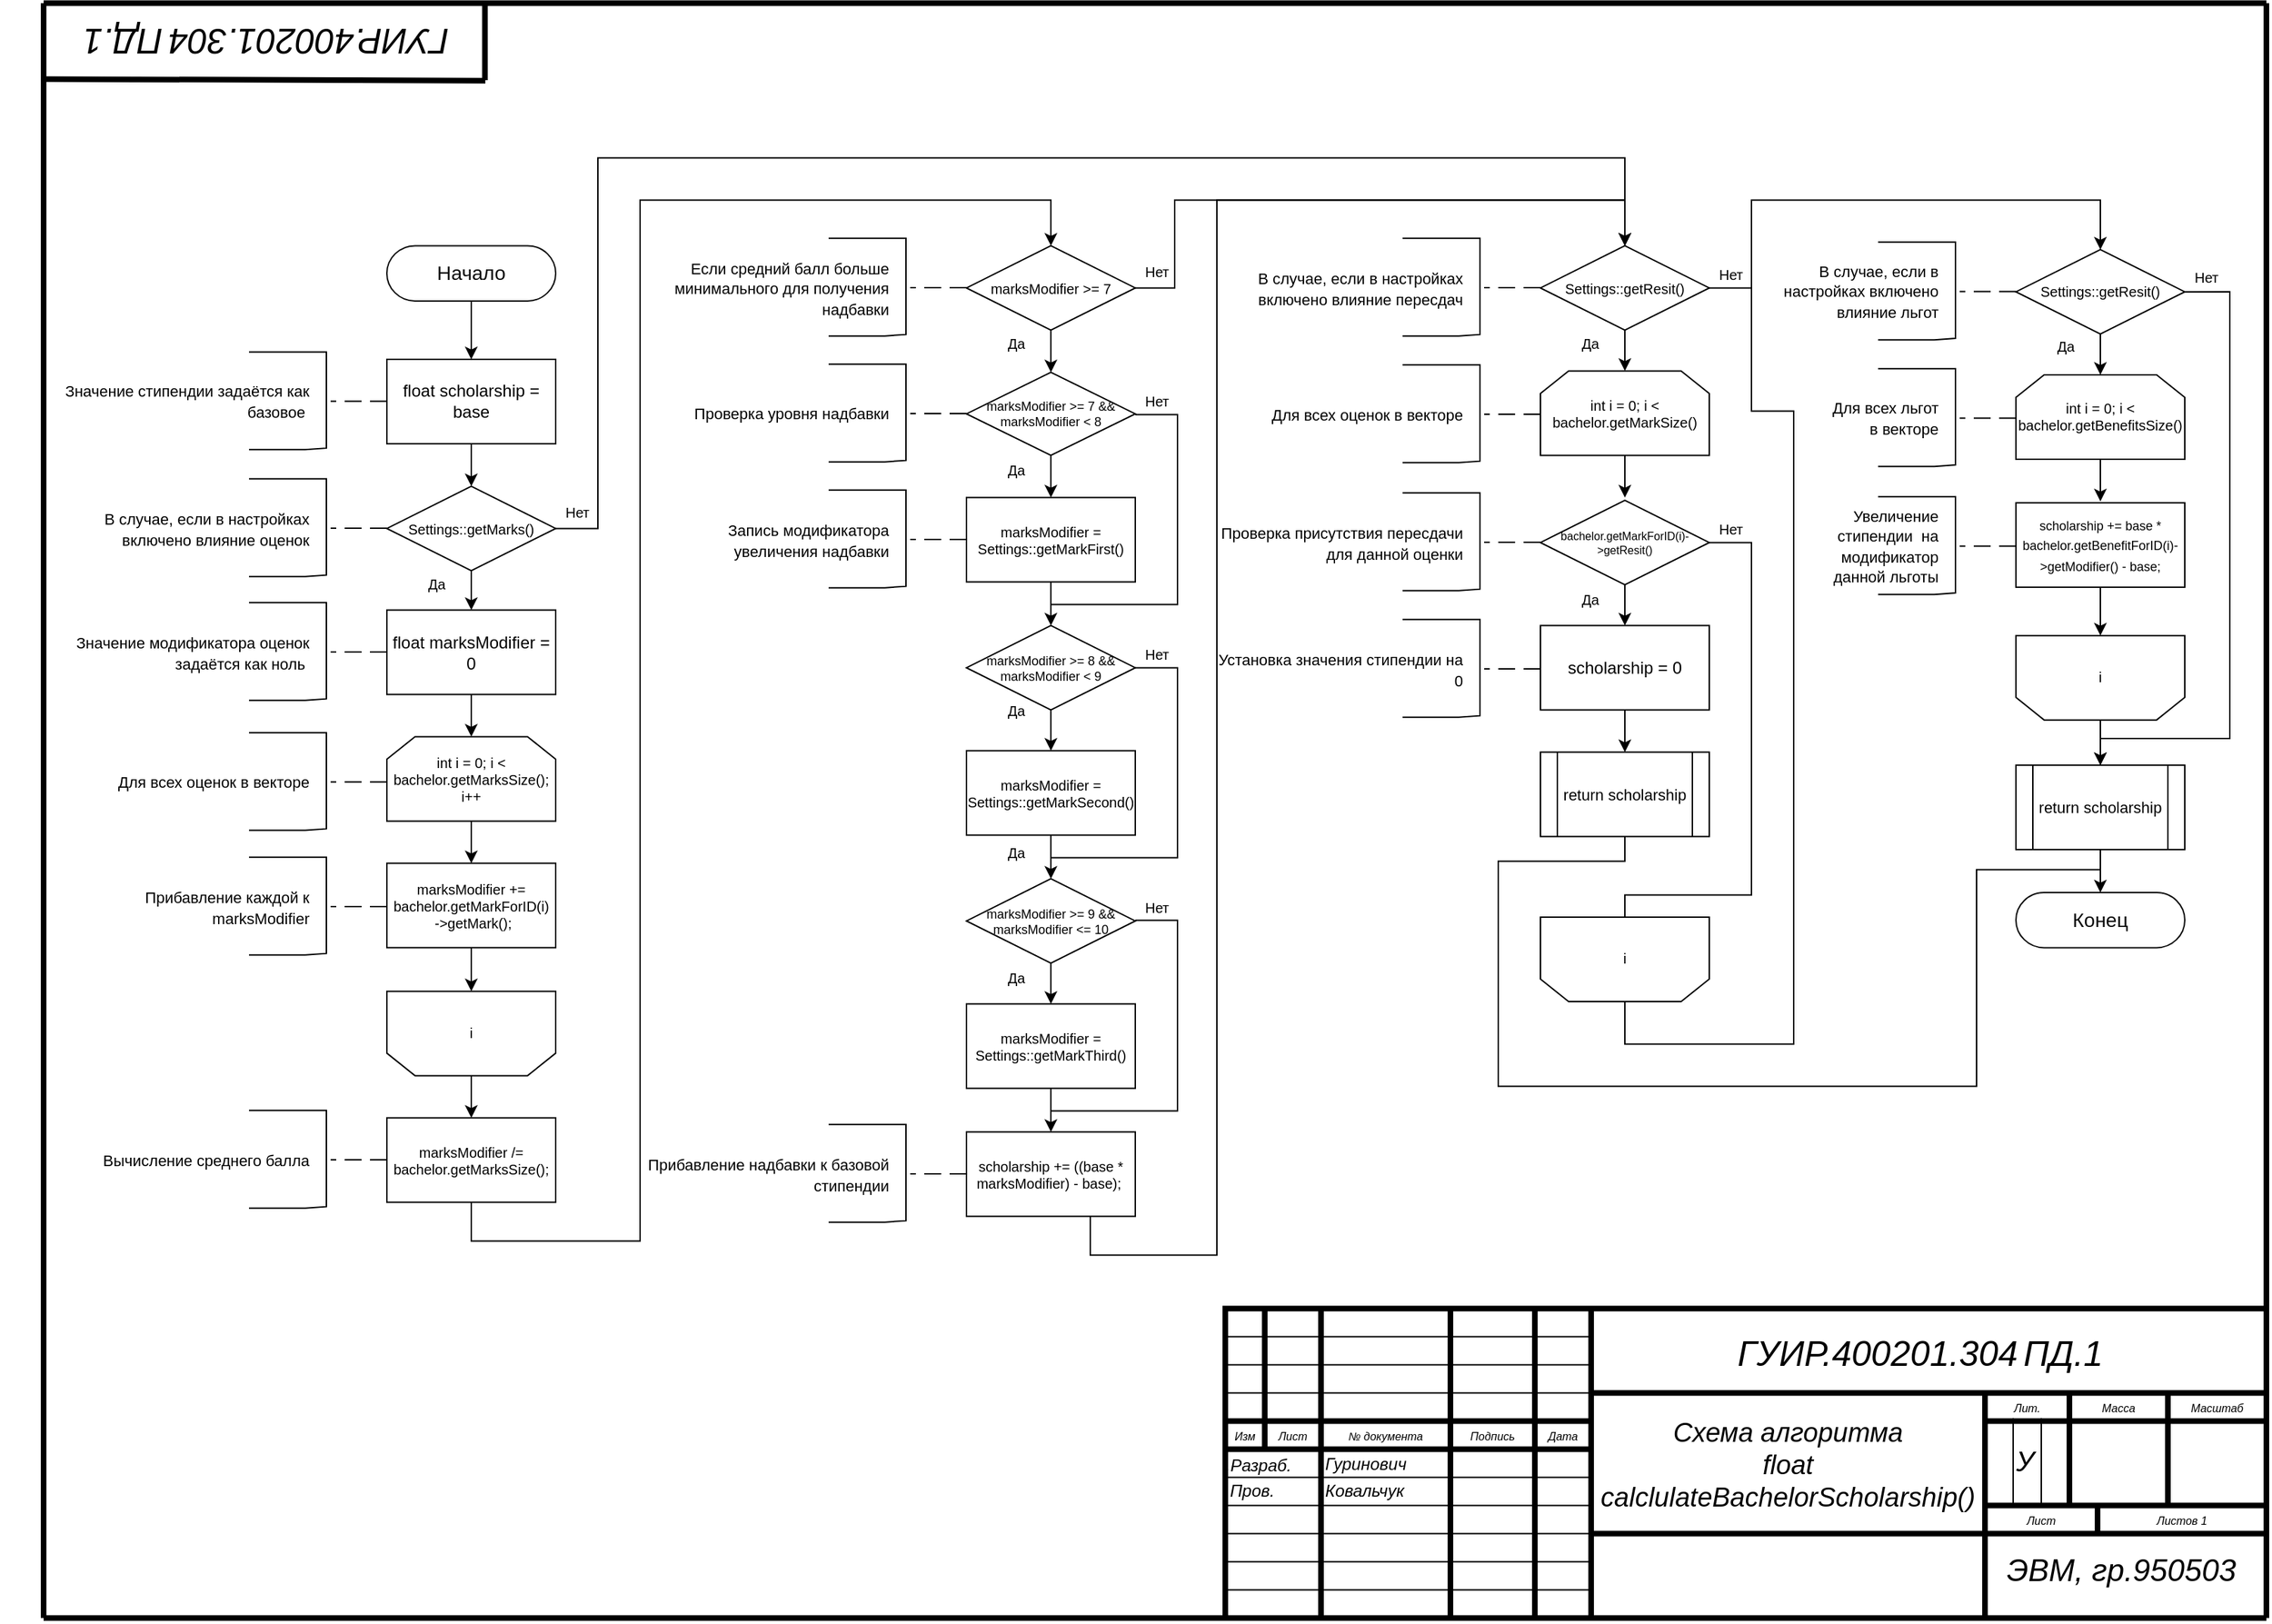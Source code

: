 <mxfile version="14.1.8" type="device"><diagram name="Страница-1" id="Страница-1"><mxGraphModel dx="946" dy="617" grid="1" gridSize="10" guides="1" tooltips="1" connect="1" arrows="1" fold="1" page="1" pageScale="1" pageWidth="1654" pageHeight="1169" math="0" shadow="0"><root><mxCell id="0"/><mxCell id="1" value="Блок-схема" parent="0"/><mxCell id="4" style="vsdxID=3;fillColor=#FFFFFF;gradientColor=none;shape=stencil(nY9LDoAgDERP0z3SI/i5BwkoRAUC+Lu9kGo0Lt3NtK/tFLCOWngFnMUU3Kg2I5MGbIBzY7UKJmUF2ALWvQtqCG6xkrwXhSxqdmvZsNNcxViZ4ewgT64jdDL2hf4E7wsXmsWThd549765c4l+xvYE);strokeColor=#000000;strokeWidth=4;spacingTop=-1;spacingBottom=-1;spacingLeft=-1;spacingRight=-1;labelBackgroundColor=#ffffff;rounded=0;html=1;whiteSpace=wrap;" parent="1" vertex="1"><mxGeometry x="880" y="938.2" width="740" height="220" as="geometry"/></mxCell><mxCell id="51" style="vsdxID=28;edgeStyle=none;startArrow=none;endArrow=none;startSize=5;endSize=5;strokeWidth=4;strokeColor=#000000;spacingTop=-1;spacingBottom=-1;spacingLeft=-1;spacingRight=-1;verticalAlign=middle;html=1;labelBackgroundColor=#ffffff;rounded=0;" parent="1" edge="1"><mxGeometry relative="1" as="geometry"><Array as="points"/><mxPoint x="908" y="938.2" as="sourcePoint"/><mxPoint x="908" y="1038.2" as="targetPoint"/></mxGeometry></mxCell><mxCell id="50" style="vsdxID=27;edgeStyle=none;startArrow=none;endArrow=none;startSize=5;endSize=5;strokeColor=#000000;spacingTop=-1;spacingBottom=-1;spacingLeft=-1;spacingRight=-1;verticalAlign=middle;html=1;labelBackgroundColor=#ffffff;rounded=0;" parent="1" edge="1"><mxGeometry relative="1" as="geometry"><mxPoint as="offset"/><Array as="points"/><mxPoint x="880" y="1138.2" as="sourcePoint"/><mxPoint x="1140" y="1138.2" as="targetPoint"/></mxGeometry></mxCell><mxCell id="49" style="vsdxID=26;edgeStyle=none;startArrow=none;endArrow=none;startSize=5;endSize=5;strokeColor=#000000;spacingTop=-1;spacingBottom=-1;spacingLeft=-1;spacingRight=-1;verticalAlign=middle;html=1;labelBackgroundColor=#ffffff;rounded=0;" parent="1" edge="1"><mxGeometry relative="1" as="geometry"><mxPoint as="offset"/><Array as="points"/><mxPoint x="880" y="1118.2" as="sourcePoint"/><mxPoint x="1140" y="1118.2" as="targetPoint"/></mxGeometry></mxCell><mxCell id="48" style="vsdxID=25;edgeStyle=none;startArrow=none;endArrow=none;startSize=5;endSize=5;strokeColor=#000000;spacingTop=-1;spacingBottom=-1;spacingLeft=-1;spacingRight=-1;verticalAlign=middle;html=1;labelBackgroundColor=#ffffff;rounded=0;" parent="1" edge="1"><mxGeometry relative="1" as="geometry"><mxPoint as="offset"/><Array as="points"/><mxPoint x="880" y="1098.2" as="sourcePoint"/><mxPoint x="1140" y="1098.2" as="targetPoint"/></mxGeometry></mxCell><mxCell id="47" style="vsdxID=24;edgeStyle=none;startArrow=none;endArrow=none;startSize=5;endSize=5;strokeColor=#000000;spacingTop=-1;spacingBottom=-1;spacingLeft=-1;spacingRight=-1;verticalAlign=middle;html=1;labelBackgroundColor=#ffffff;rounded=0;" parent="1" edge="1"><mxGeometry relative="1" as="geometry"><mxPoint as="offset"/><Array as="points"/><mxPoint x="880" y="1078.2" as="sourcePoint"/><mxPoint x="1140" y="1078.2" as="targetPoint"/></mxGeometry></mxCell><mxCell id="46" style="vsdxID=23;edgeStyle=none;startArrow=none;endArrow=none;startSize=5;endSize=5;strokeColor=#000000;spacingTop=-1;spacingBottom=-1;spacingLeft=-1;spacingRight=-1;verticalAlign=middle;html=1;labelBackgroundColor=#ffffff;rounded=0;" parent="1" edge="1"><mxGeometry relative="1" as="geometry"><mxPoint as="offset"/><Array as="points"/><mxPoint x="880" y="1058.2" as="sourcePoint"/><mxPoint x="1140" y="1058.2" as="targetPoint"/></mxGeometry></mxCell><mxCell id="45" style="vsdxID=22;edgeStyle=none;startArrow=none;endArrow=none;startSize=5;endSize=5;strokeWidth=4;strokeColor=#000000;spacingTop=-1;spacingBottom=-1;spacingLeft=-1;spacingRight=-1;verticalAlign=middle;html=1;labelBackgroundColor=#ffffff;rounded=0;" parent="1" edge="1"><mxGeometry relative="1" as="geometry"><mxPoint as="offset"/><Array as="points"/><mxPoint x="880" y="1038.2" as="sourcePoint"/><mxPoint x="1140" y="1038.2" as="targetPoint"/></mxGeometry></mxCell><mxCell id="44" style="vsdxID=21;edgeStyle=none;startArrow=none;endArrow=none;startSize=5;endSize=5;strokeWidth=4;strokeColor=#000000;spacingTop=-1;spacingBottom=-1;spacingLeft=-1;spacingRight=-1;verticalAlign=middle;html=1;labelBackgroundColor=#ffffff;rounded=0;" parent="1" edge="1"><mxGeometry relative="1" as="geometry"><mxPoint as="offset"/><Array as="points"/><mxPoint x="880" y="1018.2" as="sourcePoint"/><mxPoint x="1140" y="1018.2" as="targetPoint"/></mxGeometry></mxCell><mxCell id="43" style="vsdxID=20;edgeStyle=none;startArrow=none;endArrow=none;startSize=5;endSize=5;strokeColor=#000000;spacingTop=-1;spacingBottom=-1;spacingLeft=-1;spacingRight=-1;verticalAlign=middle;html=1;labelBackgroundColor=#ffffff;rounded=0;" parent="1" edge="1"><mxGeometry relative="1" as="geometry"><mxPoint as="offset"/><Array as="points"/><mxPoint x="880" y="998.2" as="sourcePoint"/><mxPoint x="1140" y="998.2" as="targetPoint"/></mxGeometry></mxCell><mxCell id="42" style="vsdxID=19;edgeStyle=none;startArrow=none;endArrow=none;startSize=5;endSize=5;strokeColor=#000000;spacingTop=-1;spacingBottom=-1;spacingLeft=-1;spacingRight=-1;verticalAlign=middle;html=1;labelBackgroundColor=#ffffff;rounded=0;" parent="1" edge="1"><mxGeometry relative="1" as="geometry"><mxPoint as="offset"/><Array as="points"/><mxPoint x="880" y="978.2" as="sourcePoint"/><mxPoint x="1140" y="978.2" as="targetPoint"/></mxGeometry></mxCell><mxCell id="41" style="vsdxID=18;edgeStyle=none;startArrow=none;endArrow=none;startSize=5;endSize=5;strokeColor=#000000;spacingTop=-1;spacingBottom=-1;spacingLeft=-1;spacingRight=-1;verticalAlign=middle;html=1;labelBackgroundColor=#ffffff;rounded=0;" parent="1" edge="1"><mxGeometry relative="1" as="geometry"><mxPoint as="offset"/><Array as="points"/><mxPoint x="880" y="958.2" as="sourcePoint"/><mxPoint x="1140" y="958.2" as="targetPoint"/></mxGeometry></mxCell><mxCell id="40" style="vsdxID=17;edgeStyle=none;startArrow=none;endArrow=none;startSize=5;endSize=5;strokeWidth=4;strokeColor=#000000;spacingTop=-1;spacingBottom=-1;spacingLeft=-1;spacingRight=-1;verticalAlign=middle;html=1;labelBackgroundColor=#ffffff;rounded=0;" parent="1" edge="1"><mxGeometry relative="1" as="geometry"><Array as="points"/><mxPoint x="948" y="938.2" as="sourcePoint"/><mxPoint x="948" y="1158.2" as="targetPoint"/></mxGeometry></mxCell><mxCell id="39" style="vsdxID=16;edgeStyle=none;startArrow=none;endArrow=none;startSize=5;endSize=5;strokeWidth=4;strokeColor=#000000;spacingTop=-1;spacingBottom=-1;spacingLeft=-1;spacingRight=-1;verticalAlign=middle;html=1;labelBackgroundColor=#ffffff;rounded=0;" parent="1" edge="1"><mxGeometry relative="1" as="geometry"><Array as="points"/><mxPoint x="1040" y="938.2" as="sourcePoint"/><mxPoint x="1040" y="1158.2" as="targetPoint"/></mxGeometry></mxCell><mxCell id="38" style="vsdxID=15;edgeStyle=none;startArrow=none;endArrow=none;startSize=5;endSize=5;strokeWidth=4;strokeColor=#000000;spacingTop=-1;spacingBottom=-1;spacingLeft=-1;spacingRight=-1;verticalAlign=middle;html=1;labelBackgroundColor=#ffffff;rounded=0;" parent="1" edge="1"><mxGeometry relative="1" as="geometry"><Array as="points"/><mxPoint x="1100" y="938.2" as="sourcePoint"/><mxPoint x="1100" y="1158.2" as="targetPoint"/></mxGeometry></mxCell><mxCell id="37" style="vsdxID=14;edgeStyle=none;startArrow=none;endArrow=none;startSize=5;endSize=5;strokeWidth=4;strokeColor=#000000;spacingTop=-1;spacingBottom=-1;spacingLeft=-1;spacingRight=-1;verticalAlign=middle;html=1;labelBackgroundColor=#ffffff;rounded=0;" parent="1" edge="1"><mxGeometry relative="1" as="geometry"><Array as="points"/><mxPoint x="1550" y="998.2" as="sourcePoint"/><mxPoint x="1550" y="1078.2" as="targetPoint"/></mxGeometry></mxCell><mxCell id="36" style="vsdxID=11;edgeStyle=none;startArrow=none;endArrow=none;startSize=5;endSize=5;strokeWidth=4;strokeColor=#000000;spacingTop=-1;spacingBottom=-1;spacingLeft=-1;spacingRight=-1;verticalAlign=middle;html=1;labelBackgroundColor=#ffffff;rounded=0;" parent="1" edge="1"><mxGeometry relative="1" as="geometry"><Array as="points"/><mxPoint x="1500" y="1078.2" as="sourcePoint"/><mxPoint x="1500" y="1098.2" as="targetPoint"/></mxGeometry></mxCell><mxCell id="35" style="vsdxID=10;edgeStyle=none;startArrow=none;endArrow=none;startSize=5;endSize=5;strokeWidth=4;strokeColor=#000000;spacingTop=-1;spacingBottom=-1;spacingLeft=-1;spacingRight=-1;verticalAlign=middle;html=1;labelBackgroundColor=#ffffff;rounded=0;" parent="1" edge="1"><mxGeometry relative="1" as="geometry"><Array as="points"/><mxPoint x="1480" y="998.2" as="sourcePoint"/><mxPoint x="1480" y="1078.2" as="targetPoint"/></mxGeometry></mxCell><mxCell id="52" style="vsdxID=273;edgeStyle=none;startArrow=none;endArrow=none;startSize=5;endSize=5;strokeWidth=4;strokeColor=#000000;spacingTop=-1;spacingBottom=-1;spacingLeft=-1;spacingRight=-1;verticalAlign=middle;html=1;labelBackgroundColor=#ffffff;rounded=0;" parent="1" edge="1"><mxGeometry relative="1" as="geometry"><Array as="points"/><mxPoint x="353.71" y="10" as="sourcePoint"/><mxPoint x="353.71" y="65" as="targetPoint"/></mxGeometry></mxCell><mxCell id="54" style="vsdxID=388;edgeStyle=none;startArrow=none;endArrow=none;startSize=5;endSize=5;strokeColor=#000000;spacingTop=-1;spacingBottom=-1;spacingLeft=-1;spacingRight=-1;verticalAlign=middle;html=1;labelBackgroundColor=#ffffff;rounded=0;" parent="1" edge="1"><mxGeometry relative="1" as="geometry"><Array as="points"/><mxPoint x="1460" y="1016.2" as="sourcePoint"/><mxPoint x="1460" y="1078.2" as="targetPoint"/></mxGeometry></mxCell><mxCell id="57" style="vsdxID=2198;edgeStyle=none;startArrow=none;endArrow=none;startSize=3;endSize=3;strokeWidth=4;strokeColor=#000000;spacingTop=-2;spacingBottom=-2;spacingLeft=-2;spacingRight=-2;verticalAlign=middle;html=1;labelBackgroundColor=#ffffff;rounded=0;" parent="1" edge="1"><mxGeometry relative="1" as="geometry"><Array as="points"/><mxPoint x="1620" y="1158.2" as="sourcePoint"/><mxPoint x="40" y="1158.2" as="targetPoint"/></mxGeometry></mxCell><mxCell id="56" style="vsdxID=2197;edgeStyle=none;startArrow=none;endArrow=none;startSize=3;endSize=3;strokeWidth=4;strokeColor=#000000;spacingTop=-2;spacingBottom=-2;spacingLeft=-2;spacingRight=-2;verticalAlign=middle;html=1;labelBackgroundColor=#ffffff;rounded=0;" parent="1" edge="1"><mxGeometry relative="1" as="geometry"><Array as="points"/><mxPoint x="40" y="1158.2" as="sourcePoint"/><mxPoint x="40" y="10.2" as="targetPoint"/></mxGeometry></mxCell><mxCell id="55" style="vsdxID=2196;edgeStyle=none;startArrow=none;endArrow=none;startSize=3;endSize=3;strokeWidth=4;strokeColor=#000000;spacingTop=-2;spacingBottom=-2;spacingLeft=-2;spacingRight=-2;verticalAlign=middle;html=1;labelBackgroundColor=#ffffff;rounded=0;" parent="1" edge="1"><mxGeometry relative="1" as="geometry"><Array as="points"/><mxPoint x="1620" y="1158.2" as="sourcePoint"/><mxPoint x="1620" y="10.2" as="targetPoint"/></mxGeometry></mxCell><mxCell id="53" style="vsdxID=387;edgeStyle=none;startArrow=none;endArrow=none;startSize=5;endSize=5;strokeColor=#000000;spacingTop=-1;spacingBottom=-1;spacingLeft=-1;spacingRight=-1;verticalAlign=middle;html=1;labelBackgroundColor=#ffffff;rounded=0;" parent="1" edge="1"><mxGeometry relative="1" as="geometry"><Array as="points"/><mxPoint x="1440" y="1016.2" as="sourcePoint"/><mxPoint x="1440" y="1078.2" as="targetPoint"/></mxGeometry></mxCell><mxCell id="34" style="vsdxID=9;edgeStyle=none;startArrow=none;endArrow=none;startSize=5;endSize=5;strokeWidth=4;strokeColor=#000000;spacingTop=-1;spacingBottom=-1;spacingLeft=-1;spacingRight=-1;verticalAlign=middle;html=1;labelBackgroundColor=#ffffff;rounded=0;" parent="1" edge="1"><mxGeometry relative="1" as="geometry"><mxPoint as="offset"/><Array as="points"/><mxPoint x="1420" y="1078.2" as="sourcePoint"/><mxPoint x="1620" y="1078.2" as="targetPoint"/></mxGeometry></mxCell><mxCell id="33" style="vsdxID=8;edgeStyle=none;startArrow=none;endArrow=none;startSize=5;endSize=5;strokeWidth=4;strokeColor=#000000;spacingTop=-1;spacingBottom=-1;spacingLeft=-1;spacingRight=-1;verticalAlign=middle;html=1;labelBackgroundColor=#ffffff;rounded=0;" parent="1" edge="1"><mxGeometry relative="1" as="geometry"><mxPoint as="offset"/><Array as="points"/><mxPoint x="1420" y="1018.2" as="sourcePoint"/><mxPoint x="1620" y="1018.2" as="targetPoint"/></mxGeometry></mxCell><mxCell id="32" style="vsdxID=7;edgeStyle=none;startArrow=none;endArrow=none;startSize=5;endSize=5;strokeWidth=4;strokeColor=#000000;spacingTop=-1;spacingBottom=-1;spacingLeft=-1;spacingRight=-1;verticalAlign=middle;html=1;labelBackgroundColor=#ffffff;rounded=0;" parent="1" edge="1"><mxGeometry relative="1" as="geometry"><Array as="points"/><mxPoint x="1420" y="998.2" as="sourcePoint"/><mxPoint x="1420" y="1158.2" as="targetPoint"/></mxGeometry></mxCell><mxCell id="31" style="vsdxID=6;edgeStyle=none;startArrow=none;endArrow=none;startSize=5;endSize=5;strokeWidth=4;strokeColor=#000000;spacingTop=-1;spacingBottom=-1;spacingLeft=-1;spacingRight=-1;verticalAlign=middle;html=1;labelBackgroundColor=#ffffff;rounded=0;" parent="1" edge="1"><mxGeometry relative="1" as="geometry"><Array as="points"/><mxPoint x="1620" y="1098.2" as="sourcePoint"/><mxPoint x="1140" y="1098.2" as="targetPoint"/></mxGeometry></mxCell><mxCell id="30" style="vsdxID=4;edgeStyle=none;startArrow=none;endArrow=none;startSize=5;endSize=5;strokeWidth=4;strokeColor=#000000;spacingTop=-1;spacingBottom=-1;spacingLeft=-1;spacingRight=-1;verticalAlign=middle;html=1;labelBackgroundColor=#ffffff;rounded=0;" parent="1" edge="1"><mxGeometry relative="1" as="geometry"><Array as="points"/><mxPoint x="1140" y="938.2" as="sourcePoint"/><mxPoint x="1140" y="1158.2" as="targetPoint"/></mxGeometry></mxCell><mxCell id="29" style="vsdxID=5;edgeStyle=none;startArrow=none;endArrow=none;startSize=5;endSize=5;strokeWidth=4;strokeColor=#000000;spacingTop=-1;spacingBottom=-1;spacingLeft=-1;spacingRight=-1;verticalAlign=middle;html=1;labelBackgroundColor=#ffffff;rounded=0;" parent="1" edge="1"><mxGeometry relative="1" as="geometry"><Array as="points"/><mxPoint x="1620" y="998.2" as="sourcePoint"/><mxPoint x="1140" y="998.2" as="targetPoint"/></mxGeometry></mxCell><mxCell id="5" value="&lt;font style=&quot;font-size:8px;font-family:Arial;color:#000000;direction:ltr;letter-spacing:0px;line-height:120%;opacity:1&quot;&gt;&lt;i&gt;Изм&lt;br/&gt;&lt;/i&gt;&lt;/font&gt;" style="verticalAlign=middle;align=center;vsdxID=29;fillColor=none;gradientColor=none;shape=stencil(nZBLDoAgDERP0z3SIyjew0SURgSD+Lu9kMZoXLhwN9O+tukAlrNpJg1SzDH4QW/URgNYgZTkjA4UkwJUgGXng+6DX1zLfmoymdXo17xh5zmRJ6Q42BWCfc2oJfdAr+Yv+AP9Cb7OJ3H/2JG1HNGz/84klThPVCc=);strokeColor=none;strokeWidth=4;spacingTop=-1;spacingBottom=-1;spacingLeft=-1;spacingRight=-1;labelBackgroundColor=none;rounded=0;html=1;whiteSpace=wrap;" parent="1" vertex="1"><mxGeometry x="882" y="1020.2" width="24" height="16" as="geometry"/></mxCell><mxCell id="6" value="&lt;font style=&quot;font-size:8px;font-family:Arial;color:#000000;direction:ltr;letter-spacing:0px;line-height:120%;opacity:1&quot;&gt;&lt;i&gt;Лист&lt;br/&gt;&lt;/i&gt;&lt;/font&gt;" style="verticalAlign=middle;align=center;vsdxID=30;fillColor=none;gradientColor=none;shape=stencil(nZBLDoAgDERP0z3SIyjew0SURgSD+Lu9kMZoXLhwN9O+tukAlrNpJg1SzDH4QW/URgNYgZTkjA4UkwJUgGXng+6DX1zLfmoymdXo17xh5zmRJ6Q42BWCfc2oJfdAr+Yv+AP9Cb7OJ3H/2JG1HNGz/84klThPVCc=);strokeColor=none;strokeWidth=4;spacingTop=-1;spacingBottom=-1;spacingLeft=-1;spacingRight=-1;labelBackgroundColor=none;rounded=0;html=1;whiteSpace=wrap;" parent="1" vertex="1"><mxGeometry x="910" y="1020.2" width="36" height="16" as="geometry"/></mxCell><mxCell id="7" value="&lt;font style=&quot;font-size:8px;font-family:Arial;color:#000000;direction:ltr;letter-spacing:0px;line-height:120%;opacity:1&quot;&gt;&lt;i&gt;№ документа&lt;br/&gt;&lt;/i&gt;&lt;/font&gt;" style="verticalAlign=middle;align=center;vsdxID=31;fillColor=none;gradientColor=none;shape=stencil(nZBLDoAgDERP0z3SIyjew0SURgSD+Lu9kMZoXLhwN9O+tukAlrNpJg1SzDH4QW/URgNYgZTkjA4UkwJUgGXng+6DX1zLfmoymdXo17xh5zmRJ6Q42BWCfc2oJfdAr+Yv+AP9Cb7OJ3H/2JG1HNGz/84klThPVCc=);strokeColor=none;strokeWidth=4;spacingTop=-1;spacingBottom=-1;spacingLeft=-1;spacingRight=-1;labelBackgroundColor=none;rounded=0;html=1;whiteSpace=wrap;" parent="1" vertex="1"><mxGeometry x="950" y="1020.2" width="88" height="16" as="geometry"/></mxCell><mxCell id="8" value="&lt;font style=&quot;font-size:8px;font-family:Arial;color:#000000;direction:ltr;letter-spacing:0px;line-height:120%;opacity:1&quot;&gt;&lt;i&gt;Подпись&lt;br/&gt;&lt;/i&gt;&lt;/font&gt;" style="verticalAlign=middle;align=center;vsdxID=32;fillColor=none;gradientColor=none;shape=stencil(nZBLDoAgDERP0z3SIyjew0SURgSD+Lu9kMZoXLhwN9O+tukAlrNpJg1SzDH4QW/URgNYgZTkjA4UkwJUgGXng+6DX1zLfmoymdXo17xh5zmRJ6Q42BWCfc2oJfdAr+Yv+AP9Cb7OJ3H/2JG1HNGz/84klThPVCc=);strokeColor=none;strokeWidth=4;spacingTop=-1;spacingBottom=-1;spacingLeft=-1;spacingRight=-1;labelBackgroundColor=none;rounded=0;html=1;whiteSpace=wrap;" parent="1" vertex="1"><mxGeometry x="1042" y="1020.2" width="56" height="16" as="geometry"/></mxCell><mxCell id="9" value="&lt;font style=&quot;font-size:8px;font-family:Arial;color:#000000;direction:ltr;letter-spacing:0px;line-height:120%;opacity:1&quot;&gt;&lt;i&gt;Дата&lt;br/&gt;&lt;/i&gt;&lt;/font&gt;" style="verticalAlign=middle;align=center;vsdxID=33;fillColor=none;gradientColor=none;shape=stencil(nZBLDoAgDERP0z3SIyjew0SURgSD+Lu9kMZoXLhwN9O+tukAlrNpJg1SzDH4QW/URgNYgZTkjA4UkwJUgGXng+6DX1zLfmoymdXo17xh5zmRJ6Q42BWCfc2oJfdAr+Yv+AP9Cb7OJ3H/2JG1HNGz/84klThPVCc=);strokeColor=none;strokeWidth=4;spacingTop=-1;spacingBottom=-1;spacingLeft=-1;spacingRight=-1;labelBackgroundColor=none;rounded=0;html=1;whiteSpace=wrap;" parent="1" vertex="1"><mxGeometry x="1102" y="1020.2" width="36" height="16" as="geometry"/></mxCell><mxCell id="10" value="&lt;font style=&quot;font-size:8px;font-family:Arial;color:#000000;direction:ltr;letter-spacing:0px;line-height:120%;opacity:1&quot;&gt;&lt;i&gt;Лит.&lt;br/&gt;&lt;/i&gt;&lt;/font&gt;" style="verticalAlign=middle;align=center;vsdxID=34;fillColor=none;gradientColor=none;shape=stencil(nZBLDoAgDERP0z3SIyjew0SURgSD+Lu9kMZoXLhwN9O+tukAlrNpJg1SzDH4QW/URgNYgZTkjA4UkwJUgGXng+6DX1zLfmoymdXo17xh5zmRJ6Q42BWCfc2oJfdAr+Yv+AP9Cb7OJ3H/2JG1HNGz/84klThPVCc=);strokeColor=none;strokeWidth=4;spacingTop=-1;spacingBottom=-1;spacingLeft=-1;spacingRight=-1;labelBackgroundColor=none;rounded=0;html=1;whiteSpace=wrap;" parent="1" vertex="1"><mxGeometry x="1422" y="1000.2" width="56" height="16" as="geometry"/></mxCell><mxCell id="11" value="&lt;font style=&quot;font-size:8px;font-family:Arial;color:#000000;direction:ltr;letter-spacing:0px;line-height:120%;opacity:1&quot;&gt;&lt;i&gt;Масса&lt;br/&gt;&lt;/i&gt;&lt;/font&gt;" style="verticalAlign=middle;align=center;vsdxID=35;fillColor=none;gradientColor=none;shape=stencil(nZBLDoAgDERP0z3SIyjew0SURgSD+Lu9kMZoXLhwN9O+tukAlrNpJg1SzDH4QW/URgNYgZTkjA4UkwJUgGXng+6DX1zLfmoymdXo17xh5zmRJ6Q42BWCfc2oJfdAr+Yv+AP9Cb7OJ3H/2JG1HNGz/84klThPVCc=);strokeColor=none;strokeWidth=4;spacingTop=-1;spacingBottom=-1;spacingLeft=-1;spacingRight=-1;labelBackgroundColor=none;rounded=0;html=1;whiteSpace=wrap;" parent="1" vertex="1"><mxGeometry x="1482" y="1000.2" width="66" height="16" as="geometry"/></mxCell><mxCell id="12" value="&lt;font style=&quot;font-size:8px;font-family:Arial;color:#000000;direction:ltr;letter-spacing:0px;line-height:120%;opacity:1&quot;&gt;&lt;i&gt;Масштаб&lt;br/&gt;&lt;/i&gt;&lt;/font&gt;" style="verticalAlign=middle;align=center;vsdxID=36;fillColor=none;gradientColor=none;shape=stencil(nZBLDoAgDERP0z3SIyjew0SURgSD+Lu9kMZoXLhwN9O+tukAlrNpJg1SzDH4QW/URgNYgZTkjA4UkwJUgGXng+6DX1zLfmoymdXo17xh5zmRJ6Q42BWCfc2oJfdAr+Yv+AP9Cb7OJ3H/2JG1HNGz/84klThPVCc=);strokeColor=none;strokeWidth=4;spacingTop=-1;spacingBottom=-1;spacingLeft=-1;spacingRight=-1;labelBackgroundColor=none;rounded=0;html=1;whiteSpace=wrap;" parent="1" vertex="1"><mxGeometry x="1552" y="1000.2" width="66" height="16" as="geometry"/></mxCell><mxCell id="13" value="&lt;font style=&quot;font-size:8px;font-family:Arial;color:#000000;direction:ltr;letter-spacing:0px;line-height:120%;opacity:1&quot;&gt;&lt;i&gt;Лист &lt;br/&gt;&lt;/i&gt;&lt;/font&gt;" style="verticalAlign=middle;align=center;vsdxID=37;fillColor=none;gradientColor=none;shape=stencil(nZBLDoAgDERP0z3SIyjew0SURgSD+Lu9kMZoXLhwN9O+tukAlrNpJg1SzDH4QW/URgNYgZTkjA4UkwJUgGXng+6DX1zLfmoymdXo17xh5zmRJ6Q42BWCfc2oJfdAr+Yv+AP9Cb7OJ3H/2JG1HNGz/84klThPVCc=);strokeColor=none;strokeWidth=4;spacingTop=-1;spacingBottom=-1;spacingLeft=-1;spacingRight=-1;labelBackgroundColor=none;rounded=0;html=1;whiteSpace=wrap;" parent="1" vertex="1"><mxGeometry x="1422" y="1080.2" width="76" height="16" as="geometry"/></mxCell><mxCell id="14" value="&lt;font style=&quot;font-size:8px;font-family:Arial;color:#000000;direction:ltr;letter-spacing:0px;line-height:120%;opacity:1&quot;&gt;&lt;i&gt;Листов &lt;/i&gt;&lt;/font&gt;&lt;font style=&quot;font-size:8px;font-family:Arial;color:#000000;direction:ltr;letter-spacing:0px;line-height:120%;opacity:1&quot;&gt;&lt;i&gt;1&lt;br/&gt;&lt;/i&gt;&lt;/font&gt;" style="verticalAlign=middle;align=center;vsdxID=38;fillColor=none;gradientColor=none;shape=stencil(nZBLDoAgDERP0z3SIyjew0SURgSD+Lu9kMZoXLhwN9O+tukAlrNpJg1SzDH4QW/URgNYgZTkjA4UkwJUgGXng+6DX1zLfmoymdXo17xh5zmRJ6Q42BWCfc2oJfdAr+Yv+AP9Cb7OJ3H/2JG1HNGz/84klThPVCc=);strokeColor=none;strokeWidth=4;spacingTop=-1;spacingBottom=-1;spacingLeft=-1;spacingRight=-1;labelBackgroundColor=none;rounded=0;html=1;whiteSpace=wrap;" parent="1" vertex="1"><mxGeometry x="1502" y="1080.2" width="116" height="16" as="geometry"/></mxCell><mxCell id="15" value="&lt;p style=&quot;margin-left: 0 ; margin-right: 0 ; margin-top: 0px ; margin-bottom: 0px ; text-indent: 0 ; direction: rtl&quot;&gt;&lt;font style=&quot;font-size: 12px ; font-family: &amp;#34;arial&amp;#34; ; color: #000000 ; direction: ltr ; letter-spacing: 0px ; line-height: 120% ; opacity: 1&quot;&gt;&lt;i&gt;.Разраб.&lt;br&gt;&lt;/i&gt;&lt;/font&gt;&lt;/p&gt;" style="verticalAlign=middle;align=right;vsdxID=39;fillColor=none;gradientColor=none;shape=stencil(nZBLDoAgDERP0z3SIyjew0SURgSD+Lu9kMZoXLhwN9O+tukAlrNpJg1SzDH4QW/URgNYgZTkjA4UkwJUgGXng+6DX1zLfmoymdXo17xh5zmRJ6Q42BWCfc2oJfdAr+Yv+AP9Cb7OJ3H/2JG1HNGz/84klThPVCc=);strokeColor=none;strokeWidth=4;spacingTop=-1;spacingBottom=-1;spacingLeft=-1;spacingRight=-1;labelBackgroundColor=none;rounded=0;html=1;whiteSpace=wrap;" parent="1" vertex="1"><mxGeometry x="860" y="1042.2" width="68" height="16" as="geometry"/></mxCell><mxCell id="16" value="&lt;p style=&quot;margin-left: 0 ; margin-right: 0 ; margin-top: 0px ; margin-bottom: 0px ; text-indent: 0 ; direction: rtl&quot;&gt;&lt;font style=&quot;font-size: 12px ; font-family: &amp;#34;arial&amp;#34; ; color: #000000 ; direction: ltr ; letter-spacing: 0px ; line-height: 120% ; opacity: 1&quot;&gt;&lt;i&gt;.Пров&lt;br&gt;&lt;/i&gt;&lt;/font&gt;&lt;/p&gt;" style="verticalAlign=middle;align=right;vsdxID=40;fillColor=none;gradientColor=none;shape=stencil(nZBLDoAgDERP0z3SIyjew0SURgSD+Lu9kMZoXLhwN9O+tukAlrNpJg1SzDH4QW/URgNYgZTkjA4UkwJUgGXng+6DX1zLfmoymdXo17xh5zmRJ6Q42BWCfc2oJfdAr+Yv+AP9Cb7OJ3H/2JG1HNGz/84klThPVCc=);strokeColor=none;strokeWidth=4;spacingTop=-1;spacingBottom=-1;spacingLeft=-1;spacingRight=-1;labelBackgroundColor=none;rounded=0;html=1;whiteSpace=wrap;" parent="1" vertex="1"><mxGeometry x="852" y="1058.2" width="64" height="20" as="geometry"/></mxCell><mxCell id="17" value="&lt;p style=&quot;margin-left: 0 ; margin-right: 0 ; margin-top: 0px ; margin-bottom: 0px ; text-indent: 0 ; direction: rtl&quot;&gt;&lt;font style=&quot;font-size: 25px ; font-family: &amp;#34;arial&amp;#34; ; color: #000000 ; direction: ltr ; letter-spacing: 0px ; line-height: 120% ; opacity: 1&quot;&gt;&lt;i&gt;ГУИР.&lt;/i&gt;&lt;/font&gt;&lt;font style=&quot;font-size: 25px ; font-family: &amp;#34;arial&amp;#34; ; color: #000000 ; direction: ltr ; letter-spacing: 0px ; line-height: 120% ; opacity: 1&quot;&gt;&lt;i&gt;400201.304&lt;/i&gt;&lt;/font&gt;&lt;font style=&quot;font-size: 16px ; font-family: &amp;#34;times new roman&amp;#34; ; color: #000000 ; direction: ltr ; letter-spacing: 0px ; line-height: 120% ; opacity: 1&quot;&gt;&amp;nbsp;&lt;/font&gt;&lt;font style=&quot;font-size: 28px ; font-family: &amp;#34;arial&amp;#34; ; color: #000000 ; direction: ltr ; letter-spacing: 0px ; line-height: 120% ; opacity: 1&quot;&gt;&lt;i&gt;&lt;/i&gt;&lt;/font&gt;&lt;font style=&quot;font-size: 25px ; font-family: &amp;#34;arial&amp;#34; ; color: #000000 ; direction: ltr ; letter-spacing: 0px ; line-height: 120% ; opacity: 1&quot;&gt;&lt;i&gt;ПД&lt;/i&gt;&lt;/font&gt;&lt;font style=&quot;font-size: 25px ; font-family: &amp;#34;arial&amp;#34; ; color: #000000 ; direction: ltr ; letter-spacing: 0px ; line-height: 120% ; opacity: 1&quot;&gt;&lt;i&gt;.1&lt;/i&gt;&lt;/font&gt;&lt;font style=&quot;font-size: 28px ; font-family: &amp;#34;arial&amp;#34; ; color: #000000 ; direction: ltr ; letter-spacing: 0px ; line-height: 120% ; opacity: 1&quot;&gt;&lt;i&gt;&lt;br&gt;&lt;/i&gt;&lt;/font&gt;&lt;/p&gt;" style="verticalAlign=middle;align=center;vsdxID=222;fillColor=none;gradientColor=none;shape=stencil(nZBLDoAgDERP0z3SIyjew0SURgSD+Lu9kMZoXLhwN9O+tukAlrNpJg1SzDH4QW/URgNYgZTkjA4UkwJUgGXng+6DX1zLfmoymdXo17xh5zmRJ6Q42BWCfc2oJfdAr+Yv+AP9Cb7OJ3H/2JG1HNGz/84klThPVCc=);strokeColor=none;spacingTop=-1;spacingBottom=-1;spacingLeft=-1;spacingRight=-1;labelBackgroundColor=none;rounded=0;html=1;whiteSpace=wrap;" parent="1" vertex="1"><mxGeometry x="1169" y="961.2" width="410" height="16" as="geometry"/></mxCell><mxCell id="18" value="&lt;font style=&quot;font-size:20px;font-family:Arial;color:#000000;direction:ltr;letter-spacing:0px;line-height:120%;opacity:1&quot;&gt;&lt;i&gt;У&lt;br/&gt;&lt;/i&gt;&lt;/font&gt;" style="verticalAlign=middle;align=center;vsdxID=233;fillColor=none;gradientColor=none;shape=stencil(nZBLDoAgDERP0z3SIyjew0SURgSD+Lu9kMZoXLhwN9O+tukAlrNpJg1SzDH4QW/URgNYgZTkjA4UkwJUgGXng+6DX1zLfmoymdXo17xh5zmRJ6Q42BWCfc2oJfdAr+Yv+AP9Cb7OJ3H/2JG1HNGz/84klThPVCc=);strokeColor=none;spacingTop=-1;spacingBottom=-1;spacingLeft=-1;spacingRight=-1;labelBackgroundColor=none;rounded=0;html=1;whiteSpace=wrap;" parent="1" vertex="1"><mxGeometry x="1378" y="1038.2" width="141" height="16" as="geometry"/></mxCell><mxCell id="19" value="&lt;font style=&quot;font-size: 12px ; font-family: &amp;quot;arial&amp;quot; ; color: #000000 ; direction: ltr ; letter-spacing: 0px ; line-height: 120% ; opacity: 1&quot;&gt;&lt;i&gt;Гуринович&lt;br&gt;&lt;/i&gt;&lt;/font&gt;" style="verticalAlign=middle;align=left;vsdxID=236;fillColor=none;gradientColor=none;shape=stencil(nZBLDoAgDERP0z3SIyjew0SURgSD+Lu9kMZoXLhwN9O+tukAlrNpJg1SzDH4QW/URgNYgZTkjA4UkwJUgGXng+6DX1zLfmoymdXo17xh5zmRJ6Q42BWCfc2oJfdAr+Yv+AP9Cb7OJ3H/2JG1HNGz/84klThPVCc=);strokeColor=none;spacingTop=-1;spacingBottom=-1;spacingLeft=-1;spacingRight=-1;labelBackgroundColor=none;rounded=0;html=1;whiteSpace=wrap;" parent="1" vertex="1"><mxGeometry x="950" y="1041.2" width="90" height="16" as="geometry"/></mxCell><mxCell id="20" value="&lt;font style=&quot;font-size:12px;font-family:Arial;color:#000000;direction:ltr;letter-spacing:0px;line-height:120%;opacity:1&quot;&gt;&lt;i&gt;Ковальчук&lt;br&gt;&lt;/i&gt;&lt;/font&gt;" style="verticalAlign=middle;align=left;vsdxID=237;fillColor=none;gradientColor=none;shape=stencil(nZBLDoAgDERP0z3SIyjew0SURgSD+Lu9kMZoXLhwN9O+tukAlrNpJg1SzDH4QW/URgNYgZTkjA4UkwJUgGXng+6DX1zLfmoymdXo17xh5zmRJ6Q42BWCfc2oJfdAr+Yv+AP9Cb7OJ3H/2JG1HNGz/84klThPVCc=);strokeColor=none;spacingTop=-1;spacingBottom=-1;spacingLeft=-1;spacingRight=-1;labelBackgroundColor=none;rounded=0;html=1;whiteSpace=wrap;" parent="1" vertex="1"><mxGeometry x="950" y="1060.2" width="90" height="16" as="geometry"/></mxCell><mxCell id="21" value="&lt;font style=&quot;font-size:22px;font-family:Arial;color:#000000;direction:ltr;letter-spacing:0px;line-height:120%;opacity:1&quot;&gt;&lt;i&gt;ЭВМ, гр.950503&lt;/i&gt;&lt;/font&gt;&lt;font style=&quot;font-size:22px;font-family:Arial;color:#000000;direction:ltr;letter-spacing:0px;line-height:120%;opacity:1&quot;&gt;&lt;i&gt;&lt;br/&gt;&lt;/i&gt;&lt;/font&gt;" style="verticalAlign=middle;align=center;vsdxID=262;fillColor=none;gradientColor=none;shape=stencil(nZBLDoAgDERP0z3SIyjew0SURgSD+Lu9kMZoXLhwN9O+tukAlrNpJg1SzDH4QW/URgNYgZTkjA4UkwJUgGXng+6DX1zLfmoymdXo17xh5zmRJ6Q42BWCfc2oJfdAr+Yv+AP9Cb7OJ3H/2JG1HNGz/84klThPVCc=);strokeColor=none;spacingTop=-1;spacingBottom=-1;spacingLeft=-1;spacingRight=-1;labelBackgroundColor=none;rounded=0;html=1;whiteSpace=wrap;" parent="1" vertex="1"><mxGeometry x="1420" y="1117.2" width="194" height="16" as="geometry"/></mxCell><mxCell id="22" value="&lt;p style=&quot;margin-left: 0 ; margin-right: 0 ; margin-top: 0px ; margin-bottom: 0px ; text-indent: 0 ; direction: rtl&quot;&gt;&lt;font style=&quot;font-size: 25px ; font-family: &amp;#34;arial&amp;#34; ; color: #000000 ; direction: ltr ; letter-spacing: 0px ; line-height: 120% ; opacity: 1&quot;&gt;&lt;i&gt;ГУИР.&lt;/i&gt;&lt;/font&gt;&lt;font style=&quot;font-size: 25px ; font-family: &amp;#34;arial&amp;#34; ; color: #000000 ; direction: ltr ; letter-spacing: 0px ; line-height: 120% ; opacity: 1&quot;&gt;&lt;i&gt;400201.304&lt;/i&gt;&lt;/font&gt;&lt;font style=&quot;font-size: 16px ; font-family: &amp;#34;times new roman&amp;#34; ; color: #000000 ; direction: ltr ; letter-spacing: 0px ; line-height: 120% ; opacity: 1&quot;&gt;&amp;nbsp;&lt;/font&gt;&lt;font style=&quot;font-size: 28px ; font-family: &amp;#34;arial&amp;#34; ; color: #000000 ; direction: ltr ; letter-spacing: 0px ; line-height: 120% ; opacity: 1&quot;&gt;&lt;i&gt;&lt;/i&gt;&lt;/font&gt;&lt;font style=&quot;font-size: 25px ; font-family: &amp;#34;arial&amp;#34; ; color: #000000 ; direction: ltr ; letter-spacing: 0px ; line-height: 120% ; opacity: 1&quot;&gt;&lt;i&gt;ПД&lt;/i&gt;&lt;/font&gt;&lt;font style=&quot;font-size: 25px ; font-family: &amp;#34;arial&amp;#34; ; color: #000000 ; direction: ltr ; letter-spacing: 0px ; line-height: 120% ; opacity: 1&quot;&gt;&lt;i&gt;.1&lt;/i&gt;&lt;/font&gt;&lt;font style=&quot;font-size: 28px ; font-family: &amp;#34;arial&amp;#34; ; color: #000000 ; direction: ltr ; letter-spacing: 0px ; line-height: 120% ; opacity: 1&quot;&gt;&lt;i&gt;&lt;br&gt;&lt;/i&gt;&lt;/font&gt;&lt;/p&gt;" style="verticalAlign=middle;align=center;vsdxID=275;rotation=180;fillColor=none;gradientColor=none;shape=stencil(nZBLDoAgDERP0z3SIyjew0SURgSD+Lu9kMZoXLhwN9O+tukAlrNpJg1SzDH4QW/URgNYgZTkjA4UkwJUgGXng+6DX1zLfmoymdXo17xh5zmRJ6Q42BWCfc2oJfdAr+Yv+AP9Cb7OJ3H/2JG1HNGz/84klThPVCc=);strokeColor=none;spacingTop=-1;spacingBottom=-1;spacingLeft=-1;spacingRight=-1;labelBackgroundColor=none;rounded=0;html=1;whiteSpace=wrap;" parent="1" vertex="1"><mxGeometry x="44" y="30.2" width="308" height="16" as="geometry"/></mxCell><mxCell id="23" value="&lt;font style=&quot;font-size: 19px ; font-family: &amp;#34;arial&amp;#34; ; color: #000000 ; direction: ltr ; letter-spacing: 0px ; line-height: 120% ; opacity: 1&quot;&gt;&lt;i&gt;Схема алгоритма &lt;br&gt;float calclulateBachelorScholarship()&lt;/i&gt;&lt;br&gt;&lt;/font&gt;" style="verticalAlign=middle;align=center;vsdxID=565;fillColor=none;gradientColor=none;shape=stencil(nZBLDoAgDERP0z3SIyjew0SURgSD+Lu9kMZoXLhwN9O+tukAlrNpJg1SzDH4QW/URgNYgZTkjA4UkwJUgGXng+6DX1zLfmoymdXo17xh5zmRJ6Q42BWCfc2oJfdAr+Yv+AP9Cb7OJ3H/2JG1HNGz/84klThPVCc=);strokeColor=none;spacingTop=-1;spacingBottom=-1;spacingLeft=-1;spacingRight=-1;labelBackgroundColor=none;rounded=0;html=1;whiteSpace=wrap;" parent="1" vertex="1"><mxGeometry x="1140" y="1000.2" width="280" height="100" as="geometry"/></mxCell><mxCell id="25" parent="1" vertex="1"><mxGeometry x="10" y="64.2" as="geometry"/></mxCell><mxCell id="26" parent="1" vertex="1"><mxGeometry x="316" y="135.2" as="geometry"/></mxCell><mxCell id="27" style="vsdxID=272;edgeStyle=none;startArrow=none;endArrow=none;startSize=5;endSize=5;strokeWidth=4;strokeColor=#000000;spacingTop=-1;spacingBottom=-1;spacingLeft=-1;spacingRight=-1;verticalAlign=middle;html=1;labelBackgroundColor=#ffffff;rounded=0;" parent="1" edge="1"><mxGeometry relative="1" as="geometry"><Array as="points"><mxPoint x="354" y="65.4"/></Array><mxPoint x="42" y="64.2" as="sourcePoint"/><mxPoint x="354" y="65.2" as="targetPoint"/></mxGeometry></mxCell><mxCell id="28" style="vsdxID=2;edgeStyle=none;startArrow=none;endArrow=none;startSize=5;endSize=5;strokeWidth=4;strokeColor=#000000;spacingTop=-1;spacingBottom=-1;spacingLeft=-1;spacingRight=-1;verticalAlign=middle;html=1;labelBackgroundColor=#ffffff;rounded=0;" parent="1" edge="1"><mxGeometry relative="1" as="geometry"><Array as="points"/><mxPoint x="1620" y="10.2" as="sourcePoint"/><mxPoint x="40" y="10.2" as="targetPoint"/></mxGeometry></mxCell><mxCell id="FnO-zrAAQBrDC-QwkAzF-89" value="" style="edgeStyle=orthogonalEdgeStyle;rounded=0;orthogonalLoop=1;jettySize=auto;html=1;entryX=0.5;entryY=0;entryDx=0;entryDy=0;" parent="1" source="FnO-zrAAQBrDC-QwkAzF-58" target="8fcLFGlg8F4aWVWCJ2rZ-61" edge="1"><mxGeometry relative="1" as="geometry"><mxPoint x="434" y="421.7" as="targetPoint"/></mxGeometry></mxCell><mxCell id="FnO-zrAAQBrDC-QwkAzF-58" value="&lt;font face=&quot;Arial&quot;&gt;float scholarship = base&lt;/font&gt;" style="rounded=0;whiteSpace=wrap;html=1;" parent="1" vertex="1"><mxGeometry x="284" y="263.46" width="120" height="60" as="geometry"/></mxCell><mxCell id="FnO-zrAAQBrDC-QwkAzF-91" value="" style="edgeStyle=orthogonalEdgeStyle;rounded=0;orthogonalLoop=1;jettySize=auto;html=1;" parent="1" source="FnO-zrAAQBrDC-QwkAzF-60" target="FnO-zrAAQBrDC-QwkAzF-58" edge="1"><mxGeometry relative="1" as="geometry"/></mxCell><mxCell id="FnO-zrAAQBrDC-QwkAzF-60" value="&lt;font style=&quot;font-size: 14px ; color: rgb(12 , 12 , 12) ; direction: ltr ; letter-spacing: 0px ; line-height: 120% ; opacity: 1&quot;&gt;&lt;font face=&quot;Arial&quot;&gt;Начало&lt;/font&gt;&lt;br&gt;&lt;/font&gt;" style="verticalAlign=middle;align=center;vsdxID=738;fillColor=#ffffff;gradientColor=none;shape=stencil(tVJBDsIgEHwNRxpkY/Ve6z+IpS0RoVnQ1t8LUmO1aS/G2+zO7G4GhkDhWtFJwpnzaM+yV5VvCRwI58q0EpUPiEBJoKgtygbt1VSp7kRURnSxt7hhSHObPMt3cYqz+9hh7Fkfk1wrM5HvIQNYkws8BQ7n23HUb5N8eeGLp2JQjqL1witrPjgtsJE0nKK1Fs14KlGul7KbtFe8zK3/5GT5Jf/iJYD3n9ZK6xSJKf+dgdBK+YHyAQ==);strokeColor=#0c0c0c;spacingTop=-1;spacingBottom=-1;spacingLeft=-1;spacingRight=-1;labelBackgroundColor=none;rounded=0;html=1;whiteSpace=wrap;" parent="1" vertex="1"><mxGeometry x="284" y="182.7" width="120" height="39.24" as="geometry"/></mxCell><mxCell id="8fcLFGlg8F4aWVWCJ2rZ-74" style="edgeStyle=orthogonalEdgeStyle;rounded=0;orthogonalLoop=1;jettySize=auto;html=1;entryX=0.5;entryY=0;entryDx=0;entryDy=0;fontSize=10;" parent="1" source="8fcLFGlg8F4aWVWCJ2rZ-61" target="8fcLFGlg8F4aWVWCJ2rZ-72" edge="1"><mxGeometry relative="1" as="geometry"/></mxCell><mxCell id="8fcLFGlg8F4aWVWCJ2rZ-309" style="edgeStyle=orthogonalEdgeStyle;rounded=0;orthogonalLoop=1;jettySize=auto;html=1;entryX=0.5;entryY=0;entryDx=0;entryDy=0;startArrow=none;startFill=0;startSize=6;endArrow=classic;endFill=1;strokeColor=#000000;fontSize=11;" parent="1" source="8fcLFGlg8F4aWVWCJ2rZ-61" target="8fcLFGlg8F4aWVWCJ2rZ-282" edge="1"><mxGeometry relative="1" as="geometry"><Array as="points"><mxPoint x="434" y="383.2"/><mxPoint x="434" y="120.2"/><mxPoint x="1164" y="120.2"/></Array></mxGeometry></mxCell><mxCell id="8fcLFGlg8F4aWVWCJ2rZ-61" value="Settings::getMarks()" style="rhombus;whiteSpace=wrap;html=1;fontSize=10;" parent="1" vertex="1"><mxGeometry x="284" y="353.7" width="120" height="60" as="geometry"/></mxCell><mxCell id="8fcLFGlg8F4aWVWCJ2rZ-76" style="edgeStyle=orthogonalEdgeStyle;rounded=0;orthogonalLoop=1;jettySize=auto;html=1;entryX=0.5;entryY=0;entryDx=0;entryDy=0;fontSize=10;" parent="1" source="8fcLFGlg8F4aWVWCJ2rZ-72" target="8fcLFGlg8F4aWVWCJ2rZ-75" edge="1"><mxGeometry relative="1" as="geometry"/></mxCell><mxCell id="8fcLFGlg8F4aWVWCJ2rZ-72" value="&lt;font face=&quot;Arial&quot;&gt;float marksModifier = 0&lt;/font&gt;" style="rounded=0;whiteSpace=wrap;html=1;" parent="1" vertex="1"><mxGeometry x="284" y="441.7" width="120" height="60" as="geometry"/></mxCell><mxCell id="8fcLFGlg8F4aWVWCJ2rZ-82" style="edgeStyle=orthogonalEdgeStyle;rounded=0;orthogonalLoop=1;jettySize=auto;html=1;entryX=0.5;entryY=0;entryDx=0;entryDy=0;fontSize=10;" parent="1" source="8fcLFGlg8F4aWVWCJ2rZ-75" target="8fcLFGlg8F4aWVWCJ2rZ-81" edge="1"><mxGeometry relative="1" as="geometry"/></mxCell><mxCell id="8fcLFGlg8F4aWVWCJ2rZ-75" value="int i = 0; i &amp;lt; bachelor.getMarksSize(); i++" style="shape=loopLimit;whiteSpace=wrap;html=1;fontSize=10;" parent="1" vertex="1"><mxGeometry x="284" y="531.7" width="120" height="60" as="geometry"/></mxCell><mxCell id="8fcLFGlg8F4aWVWCJ2rZ-86" style="edgeStyle=orthogonalEdgeStyle;rounded=0;orthogonalLoop=1;jettySize=auto;html=1;fontSize=10;" parent="1" source="8fcLFGlg8F4aWVWCJ2rZ-81" target="8fcLFGlg8F4aWVWCJ2rZ-83" edge="1"><mxGeometry relative="1" as="geometry"/></mxCell><mxCell id="8fcLFGlg8F4aWVWCJ2rZ-81" value="marksModifier += bachelor.getMarkForID(i) &amp;nbsp;-&amp;gt;getMark();" style="rounded=0;whiteSpace=wrap;html=1;fontSize=10;" parent="1" vertex="1"><mxGeometry x="284" y="621.7" width="120" height="60" as="geometry"/></mxCell><mxCell id="8fcLFGlg8F4aWVWCJ2rZ-95" style="edgeStyle=orthogonalEdgeStyle;rounded=0;orthogonalLoop=1;jettySize=auto;html=1;entryX=0.5;entryY=0;entryDx=0;entryDy=0;fontSize=10;" parent="1" source="8fcLFGlg8F4aWVWCJ2rZ-83" target="8fcLFGlg8F4aWVWCJ2rZ-89" edge="1"><mxGeometry relative="1" as="geometry"/></mxCell><mxCell id="8fcLFGlg8F4aWVWCJ2rZ-83" value="" style="shape=loopLimit;whiteSpace=wrap;html=1;rotation=-180;" parent="1" vertex="1"><mxGeometry x="284" y="712.7" width="120" height="60" as="geometry"/></mxCell><mxCell id="8fcLFGlg8F4aWVWCJ2rZ-88" value="i" style="text;html=1;strokeColor=none;fillColor=none;align=center;verticalAlign=middle;whiteSpace=wrap;rounded=0;fontSize=10;" parent="1" vertex="1"><mxGeometry x="284" y="731.7" width="120" height="20" as="geometry"/></mxCell><mxCell id="8fcLFGlg8F4aWVWCJ2rZ-310" style="edgeStyle=orthogonalEdgeStyle;rounded=0;orthogonalLoop=1;jettySize=auto;html=1;entryX=0.5;entryY=0;entryDx=0;entryDy=0;startArrow=none;startFill=0;startSize=6;endArrow=classic;endFill=1;strokeColor=#000000;fontSize=11;" parent="1" source="8fcLFGlg8F4aWVWCJ2rZ-89" target="8fcLFGlg8F4aWVWCJ2rZ-264" edge="1"><mxGeometry relative="1" as="geometry"><Array as="points"><mxPoint x="344" y="890.2"/><mxPoint x="464" y="890.2"/><mxPoint x="464" y="150.2"/><mxPoint x="756" y="150.2"/></Array></mxGeometry></mxCell><mxCell id="8fcLFGlg8F4aWVWCJ2rZ-89" value="marksModifier /= bachelor.getMarksSize();" style="rounded=0;whiteSpace=wrap;html=1;fontSize=10;" parent="1" vertex="1"><mxGeometry x="284" y="802.7" width="120" height="60" as="geometry"/></mxCell><mxCell id="8fcLFGlg8F4aWVWCJ2rZ-224" value="&lt;span style=&quot;font-size: 10px&quot;&gt;Да&lt;/span&gt;" style="text;html=1;align=center;verticalAlign=middle;resizable=0;points=[];autosize=1;" parent="1" vertex="1"><mxGeometry x="304" y="412.7" width="30" height="20" as="geometry"/></mxCell><mxCell id="8fcLFGlg8F4aWVWCJ2rZ-225" value="&lt;font style=&quot;font-size: 10px&quot;&gt;Нет&lt;/font&gt;" style="text;html=1;align=center;verticalAlign=middle;resizable=0;points=[];autosize=1;" parent="1" vertex="1"><mxGeometry x="404" y="361.7" width="30" height="20" as="geometry"/></mxCell><mxCell id="8fcLFGlg8F4aWVWCJ2rZ-227" value="&lt;p style=&quot;margin-left: 0 ; margin-right: 0 ; margin-top: 0px ; margin-bottom: 0px ; text-indent: 0 ; direction: ltr&quot;&gt;&lt;span style=&quot;font-size: 11px&quot;&gt;Значение стипендии задаётся как базовое&amp;nbsp;&lt;/span&gt;&lt;/p&gt;" style="verticalAlign=middle;align=right;vsdxID=761;fillColor=none;gradientColor=none;shape=stencil(nZBLDoAgDERP0z3SIyjew0SURgSD+Lu9kMZoXLhwN9O+tukAlrNpJg1SzDH4QW/URgNYgZTkjA4UkwJUgGXng+6DX1zLfmoymdXo17xh5zmRJ6Q42BWCfc2oJfdAr+Yv+AP9Cb7OJ3H/2JG1HNGz/84klThPVCc=);strokeColor=none;labelBackgroundColor=none;rounded=0;html=1;whiteSpace=wrap;" parent="1" vertex="1"><mxGeometry x="54" y="279.46" width="177" height="28" as="geometry"/></mxCell><mxCell id="8fcLFGlg8F4aWVWCJ2rZ-228" style="vsdxID=743;fillColor=none;gradientColor=none;labelBackgroundColor=none;rounded=0;strokeColor=none;html=1;whiteSpace=wrap;" parent="1" vertex="1"><mxGeometry x="186" y="247.96" width="98" height="91" as="geometry"/></mxCell><mxCell id="8fcLFGlg8F4aWVWCJ2rZ-229" style="vsdxID=744;edgeStyle=none;startArrow=none;endArrow=none;startSize=5;endSize=5;strokeColor=#000000;spacingTop=0;spacingBottom=0;spacingLeft=0;spacingRight=0;verticalAlign=middle;html=1;labelBackgroundColor=#ffffff;rounded=0;" parent="8fcLFGlg8F4aWVWCJ2rZ-228" edge="1"><mxGeometry relative="1" as="geometry"><mxPoint x="10" as="offset"/><Array as="points"><mxPoint x="55" y="10.237"/><mxPoint x="55" y="78.613"/></Array><mxPoint x="40" y="10.237" as="sourcePoint"/><mxPoint x="40" y="79.625" as="targetPoint"/></mxGeometry></mxCell><mxCell id="8fcLFGlg8F4aWVWCJ2rZ-230" style="vsdxID=745;edgeStyle=none;startArrow=none;endArrow=none;startSize=5;endSize=5;strokeColor=#000000;spacingTop=0;spacingBottom=0;spacingLeft=0;spacingRight=0;verticalAlign=middle;html=1;labelBackgroundColor=#ffffff;rounded=0;" parent="8fcLFGlg8F4aWVWCJ2rZ-228" edge="1"><mxGeometry relative="1" as="geometry"><mxPoint as="offset"/><Array as="points"/><mxPoint y="79.625" as="sourcePoint"/><mxPoint x="40" y="79.625" as="targetPoint"/></mxGeometry></mxCell><mxCell id="8fcLFGlg8F4aWVWCJ2rZ-231" value="" style="vsdxID=746;edgeStyle=none;startArrow=none;endArrow=none;startSize=5;endSize=5;strokeColor=#000000;spacingTop=0;spacingBottom=0;spacingLeft=0;spacingRight=0;verticalAlign=middle;html=1;labelBackgroundColor=#ffffff;rounded=0;align=center;" parent="8fcLFGlg8F4aWVWCJ2rZ-228" edge="1"><mxGeometry relative="1" as="geometry"><mxPoint as="offset"/><Array as="points"/><mxPoint y="10.237" as="sourcePoint"/><mxPoint x="40" y="10.237" as="targetPoint"/></mxGeometry></mxCell><mxCell id="8fcLFGlg8F4aWVWCJ2rZ-232" style="vsdxID=747;edgeStyle=none;dashed=1;dashPattern=12.00 6.00;startArrow=none;endArrow=none;startSize=5;endSize=5;strokeColor=#000000;spacingTop=0;spacingBottom=0;spacingLeft=0;spacingRight=0;verticalAlign=middle;html=1;labelBackgroundColor=#ffffff;rounded=0;" parent="8fcLFGlg8F4aWVWCJ2rZ-228" edge="1"><mxGeometry relative="1" as="geometry"><mxPoint as="offset"/><Array as="points"/><mxPoint x="98" y="45.332" as="sourcePoint"/><mxPoint x="58" y="45.332" as="targetPoint"/></mxGeometry></mxCell><mxCell id="8fcLFGlg8F4aWVWCJ2rZ-239" style="edgeStyle=orthogonalEdgeStyle;rounded=0;orthogonalLoop=1;jettySize=auto;html=1;fontSize=9;" parent="1" source="8fcLFGlg8F4aWVWCJ2rZ-240" target="8fcLFGlg8F4aWVWCJ2rZ-242" edge="1"><mxGeometry relative="1" as="geometry"/></mxCell><mxCell id="8fcLFGlg8F4aWVWCJ2rZ-240" value="marksModifier &amp;gt;= 7 &amp;amp;&amp;amp; marksModifier &amp;lt; 8" style="rhombus;whiteSpace=wrap;html=1;fontSize=9;" parent="1" vertex="1"><mxGeometry x="696" y="272.7" width="120" height="59" as="geometry"/></mxCell><mxCell id="8fcLFGlg8F4aWVWCJ2rZ-241" style="edgeStyle=orthogonalEdgeStyle;rounded=0;orthogonalLoop=1;jettySize=auto;html=1;fontSize=9;" parent="1" source="8fcLFGlg8F4aWVWCJ2rZ-242" target="8fcLFGlg8F4aWVWCJ2rZ-244" edge="1"><mxGeometry relative="1" as="geometry"/></mxCell><mxCell id="8fcLFGlg8F4aWVWCJ2rZ-242" value="marksModifier = Settings::getMarkFirst()" style="rounded=0;whiteSpace=wrap;html=1;fontSize=10;" parent="1" vertex="1"><mxGeometry x="696" y="361.7" width="120" height="60" as="geometry"/></mxCell><mxCell id="8fcLFGlg8F4aWVWCJ2rZ-243" style="edgeStyle=orthogonalEdgeStyle;rounded=0;orthogonalLoop=1;jettySize=auto;html=1;fontSize=9;" parent="1" source="8fcLFGlg8F4aWVWCJ2rZ-244" target="8fcLFGlg8F4aWVWCJ2rZ-246" edge="1"><mxGeometry relative="1" as="geometry"/></mxCell><mxCell id="8fcLFGlg8F4aWVWCJ2rZ-244" value="marksModifier &amp;gt;= 8 &amp;amp;&amp;amp; marksModifier &amp;lt; 9" style="rhombus;whiteSpace=wrap;html=1;fontSize=9;" parent="1" vertex="1"><mxGeometry x="696" y="452.7" width="120" height="60" as="geometry"/></mxCell><mxCell id="8fcLFGlg8F4aWVWCJ2rZ-245" style="edgeStyle=orthogonalEdgeStyle;rounded=0;orthogonalLoop=1;jettySize=auto;html=1;fontSize=9;" parent="1" source="8fcLFGlg8F4aWVWCJ2rZ-246" target="8fcLFGlg8F4aWVWCJ2rZ-248" edge="1"><mxGeometry relative="1" as="geometry"/></mxCell><mxCell id="8fcLFGlg8F4aWVWCJ2rZ-246" value="marksModifier = Settings::getMarkSecond()" style="rounded=0;whiteSpace=wrap;html=1;fontSize=10;" parent="1" vertex="1"><mxGeometry x="696" y="541.7" width="120" height="60" as="geometry"/></mxCell><mxCell id="8fcLFGlg8F4aWVWCJ2rZ-247" style="edgeStyle=orthogonalEdgeStyle;rounded=0;orthogonalLoop=1;jettySize=auto;html=1;fontSize=9;" parent="1" source="8fcLFGlg8F4aWVWCJ2rZ-248" target="8fcLFGlg8F4aWVWCJ2rZ-250" edge="1"><mxGeometry relative="1" as="geometry"/></mxCell><mxCell id="8fcLFGlg8F4aWVWCJ2rZ-248" value="marksModifier &amp;gt;= 9 &amp;amp;&amp;amp; marksModifier &amp;lt;= 10" style="rhombus;whiteSpace=wrap;html=1;fontSize=9;" parent="1" vertex="1"><mxGeometry x="696" y="632.7" width="120" height="60" as="geometry"/></mxCell><mxCell id="8fcLFGlg8F4aWVWCJ2rZ-249" style="edgeStyle=orthogonalEdgeStyle;rounded=0;orthogonalLoop=1;jettySize=auto;html=1;startArrow=none;startFill=0;endArrow=classic;endFill=1;strokeColor=#000000;fontSize=9;" parent="1" source="8fcLFGlg8F4aWVWCJ2rZ-250" edge="1"><mxGeometry relative="1" as="geometry"><mxPoint x="756" y="812.7" as="targetPoint"/></mxGeometry></mxCell><mxCell id="8fcLFGlg8F4aWVWCJ2rZ-250" value="marksModifier = Settings::getMarkThird()" style="rounded=0;whiteSpace=wrap;html=1;fontSize=10;" parent="1" vertex="1"><mxGeometry x="696" y="721.7" width="120" height="60" as="geometry"/></mxCell><mxCell id="8fcLFGlg8F4aWVWCJ2rZ-251" value="&lt;span style=&quot;font-size: 10px&quot;&gt;Да&lt;/span&gt;" style="text;html=1;align=center;verticalAlign=middle;resizable=0;points=[];autosize=1;" parent="1" vertex="1"><mxGeometry x="716" y="331.7" width="30" height="20" as="geometry"/></mxCell><mxCell id="8fcLFGlg8F4aWVWCJ2rZ-252" value="&lt;span style=&quot;font-size: 10px&quot;&gt;Да&lt;/span&gt;" style="text;html=1;align=center;verticalAlign=middle;resizable=0;points=[];autosize=1;" parent="1" vertex="1"><mxGeometry x="716" y="603.7" width="30" height="20" as="geometry"/></mxCell><mxCell id="8fcLFGlg8F4aWVWCJ2rZ-253" value="&lt;span style=&quot;font-size: 10px&quot;&gt;Да&lt;/span&gt;" style="text;html=1;align=center;verticalAlign=middle;resizable=0;points=[];autosize=1;" parent="1" vertex="1"><mxGeometry x="716" y="502.7" width="30" height="20" as="geometry"/></mxCell><mxCell id="8fcLFGlg8F4aWVWCJ2rZ-254" value="&lt;span style=&quot;font-size: 10px&quot;&gt;Да&lt;/span&gt;" style="text;html=1;align=center;verticalAlign=middle;resizable=0;points=[];autosize=1;" parent="1" vertex="1"><mxGeometry x="716" y="692.7" width="30" height="20" as="geometry"/></mxCell><mxCell id="8fcLFGlg8F4aWVWCJ2rZ-255" style="edgeStyle=orthogonalEdgeStyle;rounded=0;orthogonalLoop=1;jettySize=auto;html=1;startArrow=none;startFill=0;fontSize=9;endArrow=none;endFill=0;entryX=1;entryY=0.5;entryDx=0;entryDy=0;" parent="1" edge="1"><mxGeometry relative="1" as="geometry"><mxPoint x="816" y="302.7" as="targetPoint"/><mxPoint x="756" y="437.7" as="sourcePoint"/><Array as="points"><mxPoint x="846" y="437.7"/><mxPoint x="846" y="302.7"/></Array></mxGeometry></mxCell><mxCell id="8fcLFGlg8F4aWVWCJ2rZ-256" value="&lt;font style=&quot;font-size: 10px&quot;&gt;Нет&lt;/font&gt;" style="text;html=1;align=center;verticalAlign=middle;resizable=0;points=[];autosize=1;" parent="1" vertex="1"><mxGeometry x="816" y="282.7" width="30" height="20" as="geometry"/></mxCell><mxCell id="8fcLFGlg8F4aWVWCJ2rZ-257" style="edgeStyle=orthogonalEdgeStyle;rounded=0;orthogonalLoop=1;jettySize=auto;html=1;startArrow=none;startFill=0;fontSize=9;endArrow=none;endFill=0;entryX=1;entryY=0.5;entryDx=0;entryDy=0;startSize=6;" parent="1" edge="1"><mxGeometry relative="1" as="geometry"><mxPoint x="816" y="482.7" as="targetPoint"/><mxPoint x="756" y="617.7" as="sourcePoint"/><Array as="points"><mxPoint x="846" y="617.7"/><mxPoint x="846" y="482.7"/></Array></mxGeometry></mxCell><mxCell id="8fcLFGlg8F4aWVWCJ2rZ-258" value="&lt;font style=&quot;font-size: 10px&quot;&gt;Нет&lt;/font&gt;" style="text;html=1;align=center;verticalAlign=middle;resizable=0;points=[];autosize=1;" parent="1" vertex="1"><mxGeometry x="816" y="462.7" width="30" height="20" as="geometry"/></mxCell><mxCell id="8fcLFGlg8F4aWVWCJ2rZ-259" style="edgeStyle=orthogonalEdgeStyle;rounded=0;orthogonalLoop=1;jettySize=auto;html=1;startArrow=none;startFill=0;fontSize=9;endArrow=none;endFill=0;entryX=1;entryY=0.5;entryDx=0;entryDy=0;" parent="1" edge="1"><mxGeometry relative="1" as="geometry"><mxPoint x="816" y="662.2" as="targetPoint"/><mxPoint x="756" y="797.7" as="sourcePoint"/><Array as="points"><mxPoint x="846" y="797.7"/><mxPoint x="846" y="662.7"/></Array></mxGeometry></mxCell><mxCell id="8fcLFGlg8F4aWVWCJ2rZ-260" value="&lt;font style=&quot;font-size: 10px&quot;&gt;Нет&lt;/font&gt;" style="text;html=1;align=center;verticalAlign=middle;resizable=0;points=[];autosize=1;" parent="1" vertex="1"><mxGeometry x="816" y="642.7" width="30" height="20" as="geometry"/></mxCell><mxCell id="8fcLFGlg8F4aWVWCJ2rZ-311" style="edgeStyle=orthogonalEdgeStyle;rounded=0;orthogonalLoop=1;jettySize=auto;html=1;startArrow=none;startFill=0;startSize=6;endArrow=classic;endFill=1;strokeColor=#000000;fontSize=11;entryX=0.5;entryY=0;entryDx=0;entryDy=0;" parent="1" source="8fcLFGlg8F4aWVWCJ2rZ-262" target="8fcLFGlg8F4aWVWCJ2rZ-282" edge="1"><mxGeometry relative="1" as="geometry"><mxPoint x="994" y="140.2" as="targetPoint"/><Array as="points"><mxPoint x="784" y="900.2"/><mxPoint x="874" y="900.2"/><mxPoint x="874" y="150.2"/><mxPoint x="1164" y="150.2"/></Array></mxGeometry></mxCell><mxCell id="8fcLFGlg8F4aWVWCJ2rZ-262" value="scholarship += ((base * marksModifier) - base);&amp;nbsp;" style="rounded=0;whiteSpace=wrap;html=1;fontSize=10;" parent="1" vertex="1"><mxGeometry x="696" y="812.7" width="120" height="60" as="geometry"/></mxCell><mxCell id="8fcLFGlg8F4aWVWCJ2rZ-263" style="edgeStyle=orthogonalEdgeStyle;rounded=0;orthogonalLoop=1;jettySize=auto;html=1;fontSize=10;" parent="1" source="8fcLFGlg8F4aWVWCJ2rZ-264" edge="1"><mxGeometry relative="1" as="geometry"><mxPoint x="756" y="272.7" as="targetPoint"/></mxGeometry></mxCell><mxCell id="8fcLFGlg8F4aWVWCJ2rZ-312" style="edgeStyle=orthogonalEdgeStyle;rounded=0;orthogonalLoop=1;jettySize=auto;html=1;entryX=0.5;entryY=0;entryDx=0;entryDy=0;startArrow=none;startFill=0;startSize=6;endArrow=classic;endFill=1;strokeColor=#000000;fontSize=11;" parent="1" source="8fcLFGlg8F4aWVWCJ2rZ-264" target="8fcLFGlg8F4aWVWCJ2rZ-282" edge="1"><mxGeometry relative="1" as="geometry"><Array as="points"><mxPoint x="844" y="213.2"/><mxPoint x="844" y="150.2"/><mxPoint x="1164" y="150.2"/></Array></mxGeometry></mxCell><mxCell id="8fcLFGlg8F4aWVWCJ2rZ-264" value="marksModifier &amp;gt;= 7" style="rhombus;whiteSpace=wrap;html=1;fontSize=10;" parent="1" vertex="1"><mxGeometry x="696" y="182.7" width="120" height="60" as="geometry"/></mxCell><mxCell id="8fcLFGlg8F4aWVWCJ2rZ-265" value="&lt;span style=&quot;font-size: 10px&quot;&gt;Да&lt;/span&gt;" style="text;html=1;align=center;verticalAlign=middle;resizable=0;points=[];autosize=1;" parent="1" vertex="1"><mxGeometry x="716" y="241.7" width="30" height="20" as="geometry"/></mxCell><mxCell id="8fcLFGlg8F4aWVWCJ2rZ-266" value="&lt;font style=&quot;font-size: 10px&quot;&gt;Нет&lt;/font&gt;" style="text;html=1;align=center;verticalAlign=middle;resizable=0;points=[];autosize=1;" parent="1" vertex="1"><mxGeometry x="816" y="190.7" width="30" height="20" as="geometry"/></mxCell><mxCell id="8fcLFGlg8F4aWVWCJ2rZ-281" style="edgeStyle=orthogonalEdgeStyle;rounded=0;orthogonalLoop=1;jettySize=auto;html=1;entryX=0.5;entryY=0;entryDx=0;entryDy=0;startArrow=none;startFill=0;startSize=6;endArrow=classic;endFill=1;strokeColor=#000000;fontSize=9;" parent="1" source="8fcLFGlg8F4aWVWCJ2rZ-282" target="8fcLFGlg8F4aWVWCJ2rZ-284" edge="1"><mxGeometry relative="1" as="geometry"/></mxCell><mxCell id="8fcLFGlg8F4aWVWCJ2rZ-515" style="edgeStyle=orthogonalEdgeStyle;rounded=0;orthogonalLoop=1;jettySize=auto;html=1;exitX=1;exitY=0.5;exitDx=0;exitDy=0;startArrow=none;startFill=0;startSize=6;endArrow=classic;endFill=1;strokeColor=#000000;fontSize=11;entryX=0.5;entryY=0;entryDx=0;entryDy=0;" parent="1" source="8fcLFGlg8F4aWVWCJ2rZ-282" target="8fcLFGlg8F4aWVWCJ2rZ-474" edge="1"><mxGeometry relative="1" as="geometry"><mxPoint x="1484" y="170.2" as="targetPoint"/><Array as="points"><mxPoint x="1254" y="212.2"/><mxPoint x="1254" y="150.2"/><mxPoint x="1502" y="150.2"/></Array></mxGeometry></mxCell><mxCell id="8fcLFGlg8F4aWVWCJ2rZ-282" value="Settings::getResit()" style="rhombus;whiteSpace=wrap;html=1;fontSize=10;" parent="1" vertex="1"><mxGeometry x="1104" y="182.7" width="120" height="60" as="geometry"/></mxCell><mxCell id="8fcLFGlg8F4aWVWCJ2rZ-283" style="edgeStyle=orthogonalEdgeStyle;rounded=0;orthogonalLoop=1;jettySize=auto;html=1;entryX=0.5;entryY=0;entryDx=0;entryDy=0;fontSize=10;" parent="1" source="8fcLFGlg8F4aWVWCJ2rZ-284" edge="1"><mxGeometry relative="1" as="geometry"><mxPoint x="1164" y="361.7" as="targetPoint"/></mxGeometry></mxCell><mxCell id="8fcLFGlg8F4aWVWCJ2rZ-284" value="int i = 0; i &amp;lt; bachelor.getMarkSize()" style="shape=loopLimit;whiteSpace=wrap;html=1;fontSize=10;" parent="1" vertex="1"><mxGeometry x="1104" y="271.7" width="120" height="60" as="geometry"/></mxCell><mxCell id="8fcLFGlg8F4aWVWCJ2rZ-285" style="edgeStyle=orthogonalEdgeStyle;rounded=0;orthogonalLoop=1;jettySize=auto;html=1;startArrow=none;startFill=0;startSize=6;endArrow=none;endFill=0;strokeColor=#000000;fontSize=11;" parent="1" source="8fcLFGlg8F4aWVWCJ2rZ-286" edge="1"><mxGeometry relative="1" as="geometry"><mxPoint x="1254" y="150.2" as="targetPoint"/><Array as="points"><mxPoint x="1164" y="750.2"/><mxPoint x="1284" y="750.2"/><mxPoint x="1284" y="300.2"/><mxPoint x="1254" y="300.2"/></Array></mxGeometry></mxCell><mxCell id="8fcLFGlg8F4aWVWCJ2rZ-286" value="" style="shape=loopLimit;whiteSpace=wrap;html=1;rotation=-180;" parent="1" vertex="1"><mxGeometry x="1104" y="659.96" width="120" height="60" as="geometry"/></mxCell><mxCell id="8fcLFGlg8F4aWVWCJ2rZ-287" value="i" style="text;html=1;strokeColor=none;fillColor=none;align=center;verticalAlign=middle;whiteSpace=wrap;rounded=0;fontSize=10;" parent="1" vertex="1"><mxGeometry x="1104" y="678.96" width="120" height="20" as="geometry"/></mxCell><mxCell id="8fcLFGlg8F4aWVWCJ2rZ-288" style="edgeStyle=orthogonalEdgeStyle;rounded=0;orthogonalLoop=1;jettySize=auto;html=1;startArrow=none;startFill=0;startSize=6;endArrow=classic;endFill=1;strokeColor=#000000;fontSize=8;" parent="1" source="8fcLFGlg8F4aWVWCJ2rZ-289" target="8fcLFGlg8F4aWVWCJ2rZ-291" edge="1"><mxGeometry relative="1" as="geometry"/></mxCell><mxCell id="8fcLFGlg8F4aWVWCJ2rZ-289" value="&lt;span style=&quot;font-size: 8px;&quot;&gt;bachelor.getMarkForID(i)-&amp;gt;getResit()&lt;/span&gt;" style="rhombus;whiteSpace=wrap;html=1;fontSize=8;" parent="1" vertex="1"><mxGeometry x="1104" y="363.7" width="120" height="60" as="geometry"/></mxCell><mxCell id="8fcLFGlg8F4aWVWCJ2rZ-290" style="edgeStyle=orthogonalEdgeStyle;rounded=0;orthogonalLoop=1;jettySize=auto;html=1;startArrow=none;startFill=0;startSize=6;endArrow=classic;endFill=1;strokeColor=#000000;fontSize=11;" parent="1" source="8fcLFGlg8F4aWVWCJ2rZ-291" target="8fcLFGlg8F4aWVWCJ2rZ-293" edge="1"><mxGeometry relative="1" as="geometry"/></mxCell><mxCell id="8fcLFGlg8F4aWVWCJ2rZ-291" value="scholarship = 0" style="rounded=0;whiteSpace=wrap;html=1;fontSize=12;" parent="1" vertex="1"><mxGeometry x="1104" y="452.7" width="120" height="60" as="geometry"/></mxCell><mxCell id="8fcLFGlg8F4aWVWCJ2rZ-525" style="edgeStyle=orthogonalEdgeStyle;rounded=0;orthogonalLoop=1;jettySize=auto;html=1;startArrow=none;startFill=0;startSize=6;endArrow=none;endFill=0;strokeColor=#000000;fontSize=11;" parent="1" source="8fcLFGlg8F4aWVWCJ2rZ-293" edge="1"><mxGeometry relative="1" as="geometry"><mxPoint x="1502" y="626.2" as="targetPoint"/><Array as="points"><mxPoint x="1164" y="620.2"/><mxPoint x="1074" y="620.2"/><mxPoint x="1074" y="780.2"/><mxPoint x="1414" y="780.2"/><mxPoint x="1414" y="626.2"/></Array></mxGeometry></mxCell><mxCell id="8fcLFGlg8F4aWVWCJ2rZ-293" value="return&amp;nbsp;scholarship" style="shape=process;whiteSpace=wrap;html=1;backgroundOutline=1;fontSize=11;" parent="1" vertex="1"><mxGeometry x="1104" y="542.7" width="120" height="60" as="geometry"/></mxCell><mxCell id="8fcLFGlg8F4aWVWCJ2rZ-294" style="edgeStyle=orthogonalEdgeStyle;rounded=0;orthogonalLoop=1;jettySize=auto;html=1;startArrow=none;startFill=0;fontSize=9;endArrow=none;endFill=0;startSize=6;" parent="1" source="8fcLFGlg8F4aWVWCJ2rZ-286" edge="1"><mxGeometry relative="1" as="geometry"><mxPoint x="1224" y="393.7" as="targetPoint"/><mxPoint x="1164" y="654.32" as="sourcePoint"/><Array as="points"><mxPoint x="1164" y="644.32"/><mxPoint x="1254" y="644.32"/><mxPoint x="1254" y="393.32"/></Array></mxGeometry></mxCell><mxCell id="8fcLFGlg8F4aWVWCJ2rZ-295" value="&lt;span style=&quot;font-size: 10px&quot;&gt;Да&lt;/span&gt;" style="text;html=1;align=center;verticalAlign=middle;resizable=0;points=[];autosize=1;" parent="1" vertex="1"><mxGeometry x="1124" y="423.7" width="30" height="20" as="geometry"/></mxCell><mxCell id="8fcLFGlg8F4aWVWCJ2rZ-296" value="&lt;font style=&quot;font-size: 10px&quot;&gt;Нет&lt;/font&gt;" style="text;html=1;align=center;verticalAlign=middle;resizable=0;points=[];autosize=1;" parent="1" vertex="1"><mxGeometry x="1224" y="373.7" width="30" height="20" as="geometry"/></mxCell><mxCell id="8fcLFGlg8F4aWVWCJ2rZ-297" value="&lt;span style=&quot;font-size: 10px&quot;&gt;Да&lt;/span&gt;" style="text;html=1;align=center;verticalAlign=middle;resizable=0;points=[];autosize=1;" parent="1" vertex="1"><mxGeometry x="1124" y="241.7" width="30" height="20" as="geometry"/></mxCell><mxCell id="8fcLFGlg8F4aWVWCJ2rZ-298" value="&lt;font style=&quot;font-size: 10px&quot;&gt;Нет&lt;/font&gt;" style="text;html=1;align=center;verticalAlign=middle;resizable=0;points=[];autosize=1;" parent="1" vertex="1"><mxGeometry x="1224" y="192.7" width="30" height="20" as="geometry"/></mxCell><mxCell id="8fcLFGlg8F4aWVWCJ2rZ-301" value="&lt;font style=&quot;font-size: 14px ; color: rgb(12 , 12 , 12) ; direction: ltr ; letter-spacing: 0px ; line-height: 120% ; opacity: 1&quot;&gt;Конец&lt;br&gt;&lt;/font&gt;" style="verticalAlign=middle;align=center;vsdxID=738;fillColor=#ffffff;gradientColor=none;shape=stencil(tVJBDsIgEHwNRxpkY/Ve6z+IpS0RoVnQ1t8LUmO1aS/G2+zO7G4GhkDhWtFJwpnzaM+yV5VvCRwI58q0EpUPiEBJoKgtygbt1VSp7kRURnSxt7hhSHObPMt3cYqz+9hh7Fkfk1wrM5HvIQNYkws8BQ7n23HUb5N8eeGLp2JQjqL1witrPjgtsJE0nKK1Fs14KlGul7KbtFe8zK3/5GT5Jf/iJYD3n9ZK6xSJKf+dgdBK+YHyAQ==);strokeColor=#0c0c0c;spacingTop=-1;spacingBottom=-1;spacingLeft=-1;spacingRight=-1;labelBackgroundColor=none;rounded=0;html=1;whiteSpace=wrap;" parent="1" vertex="1"><mxGeometry x="1442" y="642.46" width="120" height="39.24" as="geometry"/></mxCell><mxCell id="8fcLFGlg8F4aWVWCJ2rZ-315" value="&lt;p style=&quot;margin-left: 0 ; margin-right: 0 ; margin-top: 0px ; margin-bottom: 0px ; text-indent: 0 ; direction: ltr&quot;&gt;&lt;span style=&quot;font-size: 11px&quot;&gt;В случае, если в настройках включено влияние оценок&lt;/span&gt;&lt;/p&gt;" style="verticalAlign=middle;align=right;vsdxID=761;fillColor=none;gradientColor=none;shape=stencil(nZBLDoAgDERP0z3SIyjew0SURgSD+Lu9kMZoXLhwN9O+tukAlrNpJg1SzDH4QW/URgNYgZTkjA4UkwJUgGXng+6DX1zLfmoymdXo17xh5zmRJ6Q42BWCfc2oJfdAr+Yv+AP9Cb7OJ3H/2JG1HNGz/84klThPVCc=);strokeColor=none;labelBackgroundColor=none;rounded=0;html=1;whiteSpace=wrap;" parent="1" vertex="1"><mxGeometry x="54" y="369.7" width="177" height="28" as="geometry"/></mxCell><mxCell id="8fcLFGlg8F4aWVWCJ2rZ-316" style="vsdxID=743;fillColor=none;gradientColor=none;labelBackgroundColor=none;rounded=0;strokeColor=none;html=1;whiteSpace=wrap;" parent="1" vertex="1"><mxGeometry x="186" y="338.2" width="98" height="91" as="geometry"/></mxCell><mxCell id="8fcLFGlg8F4aWVWCJ2rZ-317" style="vsdxID=744;edgeStyle=none;startArrow=none;endArrow=none;startSize=5;endSize=5;strokeColor=#000000;spacingTop=0;spacingBottom=0;spacingLeft=0;spacingRight=0;verticalAlign=middle;html=1;labelBackgroundColor=#ffffff;rounded=0;" parent="8fcLFGlg8F4aWVWCJ2rZ-316" edge="1"><mxGeometry relative="1" as="geometry"><mxPoint x="10" as="offset"/><Array as="points"><mxPoint x="55" y="10.237"/><mxPoint x="55" y="78.613"/></Array><mxPoint x="40" y="10.237" as="sourcePoint"/><mxPoint x="40" y="79.625" as="targetPoint"/></mxGeometry></mxCell><mxCell id="8fcLFGlg8F4aWVWCJ2rZ-318" style="vsdxID=745;edgeStyle=none;startArrow=none;endArrow=none;startSize=5;endSize=5;strokeColor=#000000;spacingTop=0;spacingBottom=0;spacingLeft=0;spacingRight=0;verticalAlign=middle;html=1;labelBackgroundColor=#ffffff;rounded=0;" parent="8fcLFGlg8F4aWVWCJ2rZ-316" edge="1"><mxGeometry relative="1" as="geometry"><mxPoint as="offset"/><Array as="points"/><mxPoint y="79.625" as="sourcePoint"/><mxPoint x="40" y="79.625" as="targetPoint"/></mxGeometry></mxCell><mxCell id="8fcLFGlg8F4aWVWCJ2rZ-319" value="" style="vsdxID=746;edgeStyle=none;startArrow=none;endArrow=none;startSize=5;endSize=5;strokeColor=#000000;spacingTop=0;spacingBottom=0;spacingLeft=0;spacingRight=0;verticalAlign=middle;html=1;labelBackgroundColor=#ffffff;rounded=0;align=center;" parent="8fcLFGlg8F4aWVWCJ2rZ-316" edge="1"><mxGeometry relative="1" as="geometry"><mxPoint as="offset"/><Array as="points"/><mxPoint y="10.237" as="sourcePoint"/><mxPoint x="40" y="10.237" as="targetPoint"/></mxGeometry></mxCell><mxCell id="8fcLFGlg8F4aWVWCJ2rZ-320" style="vsdxID=747;edgeStyle=none;dashed=1;dashPattern=12.00 6.00;startArrow=none;endArrow=none;startSize=5;endSize=5;strokeColor=#000000;spacingTop=0;spacingBottom=0;spacingLeft=0;spacingRight=0;verticalAlign=middle;html=1;labelBackgroundColor=#ffffff;rounded=0;" parent="8fcLFGlg8F4aWVWCJ2rZ-316" edge="1"><mxGeometry relative="1" as="geometry"><mxPoint as="offset"/><Array as="points"/><mxPoint x="98" y="45.332" as="sourcePoint"/><mxPoint x="58" y="45.332" as="targetPoint"/></mxGeometry></mxCell><mxCell id="8fcLFGlg8F4aWVWCJ2rZ-327" value="&lt;p style=&quot;margin-left: 0 ; margin-right: 0 ; margin-top: 0px ; margin-bottom: 0px ; text-indent: 0 ; direction: ltr&quot;&gt;&lt;span style=&quot;font-size: 11px&quot;&gt;Значение&amp;nbsp;модификатора оценок задаётся как ноль&amp;nbsp;&lt;/span&gt;&lt;/p&gt;" style="verticalAlign=middle;align=right;vsdxID=761;fillColor=none;gradientColor=none;shape=stencil(nZBLDoAgDERP0z3SIyjew0SURgSD+Lu9kMZoXLhwN9O+tukAlrNpJg1SzDH4QW/URgNYgZTkjA4UkwJUgGXng+6DX1zLfmoymdXo17xh5zmRJ6Q42BWCfc2oJfdAr+Yv+AP9Cb7OJ3H/2JG1HNGz/84klThPVCc=);strokeColor=none;labelBackgroundColor=none;rounded=0;html=1;whiteSpace=wrap;" parent="1" vertex="1"><mxGeometry x="54" y="457.7" width="177" height="28" as="geometry"/></mxCell><mxCell id="8fcLFGlg8F4aWVWCJ2rZ-328" style="vsdxID=743;fillColor=none;gradientColor=none;labelBackgroundColor=none;rounded=0;strokeColor=none;html=1;whiteSpace=wrap;" parent="1" vertex="1"><mxGeometry x="186" y="426.2" width="98" height="91" as="geometry"/></mxCell><mxCell id="8fcLFGlg8F4aWVWCJ2rZ-329" style="vsdxID=744;edgeStyle=none;startArrow=none;endArrow=none;startSize=5;endSize=5;strokeColor=#000000;spacingTop=0;spacingBottom=0;spacingLeft=0;spacingRight=0;verticalAlign=middle;html=1;labelBackgroundColor=#ffffff;rounded=0;" parent="8fcLFGlg8F4aWVWCJ2rZ-328" edge="1"><mxGeometry relative="1" as="geometry"><mxPoint x="10" as="offset"/><Array as="points"><mxPoint x="55" y="10.237"/><mxPoint x="55" y="78.613"/></Array><mxPoint x="40" y="10.237" as="sourcePoint"/><mxPoint x="40" y="79.625" as="targetPoint"/></mxGeometry></mxCell><mxCell id="8fcLFGlg8F4aWVWCJ2rZ-330" style="vsdxID=745;edgeStyle=none;startArrow=none;endArrow=none;startSize=5;endSize=5;strokeColor=#000000;spacingTop=0;spacingBottom=0;spacingLeft=0;spacingRight=0;verticalAlign=middle;html=1;labelBackgroundColor=#ffffff;rounded=0;" parent="8fcLFGlg8F4aWVWCJ2rZ-328" edge="1"><mxGeometry relative="1" as="geometry"><mxPoint as="offset"/><Array as="points"/><mxPoint y="79.625" as="sourcePoint"/><mxPoint x="40" y="79.625" as="targetPoint"/></mxGeometry></mxCell><mxCell id="8fcLFGlg8F4aWVWCJ2rZ-331" value="" style="vsdxID=746;edgeStyle=none;startArrow=none;endArrow=none;startSize=5;endSize=5;strokeColor=#000000;spacingTop=0;spacingBottom=0;spacingLeft=0;spacingRight=0;verticalAlign=middle;html=1;labelBackgroundColor=#ffffff;rounded=0;align=center;" parent="8fcLFGlg8F4aWVWCJ2rZ-328" edge="1"><mxGeometry relative="1" as="geometry"><mxPoint as="offset"/><Array as="points"/><mxPoint y="10.237" as="sourcePoint"/><mxPoint x="40" y="10.237" as="targetPoint"/></mxGeometry></mxCell><mxCell id="8fcLFGlg8F4aWVWCJ2rZ-332" style="vsdxID=747;edgeStyle=none;dashed=1;dashPattern=12.00 6.00;startArrow=none;endArrow=none;startSize=5;endSize=5;strokeColor=#000000;spacingTop=0;spacingBottom=0;spacingLeft=0;spacingRight=0;verticalAlign=middle;html=1;labelBackgroundColor=#ffffff;rounded=0;" parent="8fcLFGlg8F4aWVWCJ2rZ-328" edge="1"><mxGeometry relative="1" as="geometry"><mxPoint as="offset"/><Array as="points"/><mxPoint x="98" y="45.332" as="sourcePoint"/><mxPoint x="58" y="45.332" as="targetPoint"/></mxGeometry></mxCell><mxCell id="8fcLFGlg8F4aWVWCJ2rZ-333" value="&lt;p style=&quot;margin-left: 0 ; margin-right: 0 ; margin-top: 0px ; margin-bottom: 0px ; text-indent: 0 ; direction: ltr&quot;&gt;&lt;span style=&quot;font-size: 11px&quot;&gt;Для всех оценок в векторе&lt;/span&gt;&lt;/p&gt;" style="verticalAlign=middle;align=right;vsdxID=761;fillColor=none;gradientColor=none;shape=stencil(nZBLDoAgDERP0z3SIyjew0SURgSD+Lu9kMZoXLhwN9O+tukAlrNpJg1SzDH4QW/URgNYgZTkjA4UkwJUgGXng+6DX1zLfmoymdXo17xh5zmRJ6Q42BWCfc2oJfdAr+Yv+AP9Cb7OJ3H/2JG1HNGz/84klThPVCc=);strokeColor=none;labelBackgroundColor=none;rounded=0;html=1;whiteSpace=wrap;" parent="1" vertex="1"><mxGeometry x="54" y="550.08" width="177" height="28" as="geometry"/></mxCell><mxCell id="8fcLFGlg8F4aWVWCJ2rZ-334" style="vsdxID=743;fillColor=none;gradientColor=none;labelBackgroundColor=none;rounded=0;strokeColor=none;html=1;whiteSpace=wrap;" parent="1" vertex="1"><mxGeometry x="186" y="518.58" width="98" height="91" as="geometry"/></mxCell><mxCell id="8fcLFGlg8F4aWVWCJ2rZ-335" style="vsdxID=744;edgeStyle=none;startArrow=none;endArrow=none;startSize=5;endSize=5;strokeColor=#000000;spacingTop=0;spacingBottom=0;spacingLeft=0;spacingRight=0;verticalAlign=middle;html=1;labelBackgroundColor=#ffffff;rounded=0;" parent="8fcLFGlg8F4aWVWCJ2rZ-334" edge="1"><mxGeometry relative="1" as="geometry"><mxPoint x="10" as="offset"/><Array as="points"><mxPoint x="55" y="10.237"/><mxPoint x="55" y="78.613"/></Array><mxPoint x="40" y="10.237" as="sourcePoint"/><mxPoint x="40" y="79.625" as="targetPoint"/></mxGeometry></mxCell><mxCell id="8fcLFGlg8F4aWVWCJ2rZ-336" style="vsdxID=745;edgeStyle=none;startArrow=none;endArrow=none;startSize=5;endSize=5;strokeColor=#000000;spacingTop=0;spacingBottom=0;spacingLeft=0;spacingRight=0;verticalAlign=middle;html=1;labelBackgroundColor=#ffffff;rounded=0;" parent="8fcLFGlg8F4aWVWCJ2rZ-334" edge="1"><mxGeometry relative="1" as="geometry"><mxPoint as="offset"/><Array as="points"/><mxPoint y="79.625" as="sourcePoint"/><mxPoint x="40" y="79.625" as="targetPoint"/></mxGeometry></mxCell><mxCell id="8fcLFGlg8F4aWVWCJ2rZ-337" value="" style="vsdxID=746;edgeStyle=none;startArrow=none;endArrow=none;startSize=5;endSize=5;strokeColor=#000000;spacingTop=0;spacingBottom=0;spacingLeft=0;spacingRight=0;verticalAlign=middle;html=1;labelBackgroundColor=#ffffff;rounded=0;align=center;" parent="8fcLFGlg8F4aWVWCJ2rZ-334" edge="1"><mxGeometry relative="1" as="geometry"><mxPoint as="offset"/><Array as="points"/><mxPoint y="10.237" as="sourcePoint"/><mxPoint x="40" y="10.237" as="targetPoint"/></mxGeometry></mxCell><mxCell id="8fcLFGlg8F4aWVWCJ2rZ-338" style="vsdxID=747;edgeStyle=none;dashed=1;dashPattern=12.00 6.00;startArrow=none;endArrow=none;startSize=5;endSize=5;strokeColor=#000000;spacingTop=0;spacingBottom=0;spacingLeft=0;spacingRight=0;verticalAlign=middle;html=1;labelBackgroundColor=#ffffff;rounded=0;" parent="8fcLFGlg8F4aWVWCJ2rZ-334" edge="1"><mxGeometry relative="1" as="geometry"><mxPoint as="offset"/><Array as="points"/><mxPoint x="98" y="45.332" as="sourcePoint"/><mxPoint x="58" y="45.332" as="targetPoint"/></mxGeometry></mxCell><mxCell id="8fcLFGlg8F4aWVWCJ2rZ-345" value="&lt;p style=&quot;margin-left: 0 ; margin-right: 0 ; margin-top: 0px ; margin-bottom: 0px ; text-indent: 0 ; direction: ltr&quot;&gt;&lt;span style=&quot;font-size: 11px&quot;&gt;Прибавление каждой к marksModifier&lt;/span&gt;&lt;br&gt;&lt;/p&gt;" style="verticalAlign=middle;align=right;vsdxID=761;fillColor=none;gradientColor=none;shape=stencil(nZBLDoAgDERP0z3SIyjew0SURgSD+Lu9kMZoXLhwN9O+tukAlrNpJg1SzDH4QW/URgNYgZTkjA4UkwJUgGXng+6DX1zLfmoymdXo17xh5zmRJ6Q42BWCfc2oJfdAr+Yv+AP9Cb7OJ3H/2JG1HNGz/84klThPVCc=);strokeColor=none;labelBackgroundColor=none;rounded=0;html=1;whiteSpace=wrap;" parent="1" vertex="1"><mxGeometry x="54" y="638.7" width="177" height="28" as="geometry"/></mxCell><mxCell id="8fcLFGlg8F4aWVWCJ2rZ-346" style="vsdxID=743;fillColor=none;gradientColor=none;labelBackgroundColor=none;rounded=0;strokeColor=none;html=1;whiteSpace=wrap;" parent="1" vertex="1"><mxGeometry x="186" y="607.2" width="98" height="91" as="geometry"/></mxCell><mxCell id="8fcLFGlg8F4aWVWCJ2rZ-347" style="vsdxID=744;edgeStyle=none;startArrow=none;endArrow=none;startSize=5;endSize=5;strokeColor=#000000;spacingTop=0;spacingBottom=0;spacingLeft=0;spacingRight=0;verticalAlign=middle;html=1;labelBackgroundColor=#ffffff;rounded=0;" parent="8fcLFGlg8F4aWVWCJ2rZ-346" edge="1"><mxGeometry relative="1" as="geometry"><mxPoint x="10" as="offset"/><Array as="points"><mxPoint x="55" y="10.237"/><mxPoint x="55" y="78.613"/></Array><mxPoint x="40" y="10.237" as="sourcePoint"/><mxPoint x="40" y="79.625" as="targetPoint"/></mxGeometry></mxCell><mxCell id="8fcLFGlg8F4aWVWCJ2rZ-348" style="vsdxID=745;edgeStyle=none;startArrow=none;endArrow=none;startSize=5;endSize=5;strokeColor=#000000;spacingTop=0;spacingBottom=0;spacingLeft=0;spacingRight=0;verticalAlign=middle;html=1;labelBackgroundColor=#ffffff;rounded=0;" parent="8fcLFGlg8F4aWVWCJ2rZ-346" edge="1"><mxGeometry relative="1" as="geometry"><mxPoint as="offset"/><Array as="points"/><mxPoint y="79.625" as="sourcePoint"/><mxPoint x="40" y="79.625" as="targetPoint"/></mxGeometry></mxCell><mxCell id="8fcLFGlg8F4aWVWCJ2rZ-349" value="" style="vsdxID=746;edgeStyle=none;startArrow=none;endArrow=none;startSize=5;endSize=5;strokeColor=#000000;spacingTop=0;spacingBottom=0;spacingLeft=0;spacingRight=0;verticalAlign=middle;html=1;labelBackgroundColor=#ffffff;rounded=0;align=center;" parent="8fcLFGlg8F4aWVWCJ2rZ-346" edge="1"><mxGeometry relative="1" as="geometry"><mxPoint as="offset"/><Array as="points"/><mxPoint y="10.237" as="sourcePoint"/><mxPoint x="40" y="10.237" as="targetPoint"/></mxGeometry></mxCell><mxCell id="8fcLFGlg8F4aWVWCJ2rZ-350" style="vsdxID=747;edgeStyle=none;dashed=1;dashPattern=12.00 6.00;startArrow=none;endArrow=none;startSize=5;endSize=5;strokeColor=#000000;spacingTop=0;spacingBottom=0;spacingLeft=0;spacingRight=0;verticalAlign=middle;html=1;labelBackgroundColor=#ffffff;rounded=0;" parent="8fcLFGlg8F4aWVWCJ2rZ-346" edge="1"><mxGeometry relative="1" as="geometry"><mxPoint as="offset"/><Array as="points"/><mxPoint x="98" y="45.332" as="sourcePoint"/><mxPoint x="58" y="45.332" as="targetPoint"/></mxGeometry></mxCell><mxCell id="8fcLFGlg8F4aWVWCJ2rZ-351" value="&lt;p style=&quot;margin-left: 0 ; margin-right: 0 ; margin-top: 0px ; margin-bottom: 0px ; text-indent: 0 ; direction: ltr&quot;&gt;&lt;span style=&quot;font-size: 11px&quot;&gt;Вычисление среднего балла&lt;/span&gt;&lt;/p&gt;" style="verticalAlign=middle;align=right;vsdxID=761;fillColor=none;gradientColor=none;shape=stencil(nZBLDoAgDERP0z3SIyjew0SURgSD+Lu9kMZoXLhwN9O+tukAlrNpJg1SzDH4QW/URgNYgZTkjA4UkwJUgGXng+6DX1zLfmoymdXo17xh5zmRJ6Q42BWCfc2oJfdAr+Yv+AP9Cb7OJ3H/2JG1HNGz/84klThPVCc=);strokeColor=none;labelBackgroundColor=none;rounded=0;html=1;whiteSpace=wrap;" parent="1" vertex="1"><mxGeometry x="54" y="818.7" width="177" height="28" as="geometry"/></mxCell><mxCell id="8fcLFGlg8F4aWVWCJ2rZ-352" style="vsdxID=743;fillColor=none;gradientColor=none;labelBackgroundColor=none;rounded=0;strokeColor=none;html=1;whiteSpace=wrap;" parent="1" vertex="1"><mxGeometry x="186" y="787.2" width="98" height="91" as="geometry"/></mxCell><mxCell id="8fcLFGlg8F4aWVWCJ2rZ-353" style="vsdxID=744;edgeStyle=none;startArrow=none;endArrow=none;startSize=5;endSize=5;strokeColor=#000000;spacingTop=0;spacingBottom=0;spacingLeft=0;spacingRight=0;verticalAlign=middle;html=1;labelBackgroundColor=#ffffff;rounded=0;" parent="8fcLFGlg8F4aWVWCJ2rZ-352" edge="1"><mxGeometry relative="1" as="geometry"><mxPoint x="10" as="offset"/><Array as="points"><mxPoint x="55" y="10.237"/><mxPoint x="55" y="78.613"/></Array><mxPoint x="40" y="10.237" as="sourcePoint"/><mxPoint x="40" y="79.625" as="targetPoint"/></mxGeometry></mxCell><mxCell id="8fcLFGlg8F4aWVWCJ2rZ-354" style="vsdxID=745;edgeStyle=none;startArrow=none;endArrow=none;startSize=5;endSize=5;strokeColor=#000000;spacingTop=0;spacingBottom=0;spacingLeft=0;spacingRight=0;verticalAlign=middle;html=1;labelBackgroundColor=#ffffff;rounded=0;" parent="8fcLFGlg8F4aWVWCJ2rZ-352" edge="1"><mxGeometry relative="1" as="geometry"><mxPoint as="offset"/><Array as="points"/><mxPoint y="79.625" as="sourcePoint"/><mxPoint x="40" y="79.625" as="targetPoint"/></mxGeometry></mxCell><mxCell id="8fcLFGlg8F4aWVWCJ2rZ-355" value="" style="vsdxID=746;edgeStyle=none;startArrow=none;endArrow=none;startSize=5;endSize=5;strokeColor=#000000;spacingTop=0;spacingBottom=0;spacingLeft=0;spacingRight=0;verticalAlign=middle;html=1;labelBackgroundColor=#ffffff;rounded=0;align=center;" parent="8fcLFGlg8F4aWVWCJ2rZ-352" edge="1"><mxGeometry relative="1" as="geometry"><mxPoint as="offset"/><Array as="points"/><mxPoint y="10.237" as="sourcePoint"/><mxPoint x="40" y="10.237" as="targetPoint"/></mxGeometry></mxCell><mxCell id="8fcLFGlg8F4aWVWCJ2rZ-356" style="vsdxID=747;edgeStyle=none;dashed=1;dashPattern=12.00 6.00;startArrow=none;endArrow=none;startSize=5;endSize=5;strokeColor=#000000;spacingTop=0;spacingBottom=0;spacingLeft=0;spacingRight=0;verticalAlign=middle;html=1;labelBackgroundColor=#ffffff;rounded=0;" parent="8fcLFGlg8F4aWVWCJ2rZ-352" edge="1"><mxGeometry relative="1" as="geometry"><mxPoint as="offset"/><Array as="points"/><mxPoint x="98" y="45.332" as="sourcePoint"/><mxPoint x="58" y="45.332" as="targetPoint"/></mxGeometry></mxCell><mxCell id="8fcLFGlg8F4aWVWCJ2rZ-357" value="&lt;p style=&quot;margin-left: 0 ; margin-right: 0 ; margin-top: 0px ; margin-bottom: 0px ; text-indent: 0 ; direction: ltr&quot;&gt;&lt;span style=&quot;font-size: 11px&quot;&gt;Если средний балл больше минимального для получения надбавки&lt;/span&gt;&lt;/p&gt;" style="verticalAlign=middle;align=right;vsdxID=761;fillColor=none;gradientColor=none;shape=stencil(nZBLDoAgDERP0z3SIyjew0SURgSD+Lu9kMZoXLhwN9O+tukAlrNpJg1SzDH4QW/URgNYgZTkjA4UkwJUgGXng+6DX1zLfmoymdXo17xh5zmRJ6Q42BWCfc2oJfdAr+Yv+AP9Cb7OJ3H/2JG1HNGz/84klThPVCc=);strokeColor=none;labelBackgroundColor=none;rounded=0;html=1;whiteSpace=wrap;" parent="1" vertex="1"><mxGeometry x="466" y="198.7" width="177" height="28" as="geometry"/></mxCell><mxCell id="8fcLFGlg8F4aWVWCJ2rZ-358" style="vsdxID=743;fillColor=none;gradientColor=none;labelBackgroundColor=none;rounded=0;strokeColor=none;html=1;whiteSpace=wrap;" parent="1" vertex="1"><mxGeometry x="598" y="167.2" width="98" height="91" as="geometry"/></mxCell><mxCell id="8fcLFGlg8F4aWVWCJ2rZ-359" style="vsdxID=744;edgeStyle=none;startArrow=none;endArrow=none;startSize=5;endSize=5;strokeColor=#000000;spacingTop=0;spacingBottom=0;spacingLeft=0;spacingRight=0;verticalAlign=middle;html=1;labelBackgroundColor=#ffffff;rounded=0;" parent="8fcLFGlg8F4aWVWCJ2rZ-358" edge="1"><mxGeometry relative="1" as="geometry"><mxPoint x="10" as="offset"/><Array as="points"><mxPoint x="55" y="10.237"/><mxPoint x="55" y="78.613"/></Array><mxPoint x="40" y="10.237" as="sourcePoint"/><mxPoint x="40" y="79.625" as="targetPoint"/></mxGeometry></mxCell><mxCell id="8fcLFGlg8F4aWVWCJ2rZ-360" style="vsdxID=745;edgeStyle=none;startArrow=none;endArrow=none;startSize=5;endSize=5;strokeColor=#000000;spacingTop=0;spacingBottom=0;spacingLeft=0;spacingRight=0;verticalAlign=middle;html=1;labelBackgroundColor=#ffffff;rounded=0;" parent="8fcLFGlg8F4aWVWCJ2rZ-358" edge="1"><mxGeometry relative="1" as="geometry"><mxPoint as="offset"/><Array as="points"/><mxPoint y="79.625" as="sourcePoint"/><mxPoint x="40" y="79.625" as="targetPoint"/></mxGeometry></mxCell><mxCell id="8fcLFGlg8F4aWVWCJ2rZ-361" value="" style="vsdxID=746;edgeStyle=none;startArrow=none;endArrow=none;startSize=5;endSize=5;strokeColor=#000000;spacingTop=0;spacingBottom=0;spacingLeft=0;spacingRight=0;verticalAlign=middle;html=1;labelBackgroundColor=#ffffff;rounded=0;align=center;" parent="8fcLFGlg8F4aWVWCJ2rZ-358" edge="1"><mxGeometry relative="1" as="geometry"><mxPoint as="offset"/><Array as="points"/><mxPoint y="10.237" as="sourcePoint"/><mxPoint x="40" y="10.237" as="targetPoint"/></mxGeometry></mxCell><mxCell id="8fcLFGlg8F4aWVWCJ2rZ-362" style="vsdxID=747;edgeStyle=none;dashed=1;dashPattern=12.00 6.00;startArrow=none;endArrow=none;startSize=5;endSize=5;strokeColor=#000000;spacingTop=0;spacingBottom=0;spacingLeft=0;spacingRight=0;verticalAlign=middle;html=1;labelBackgroundColor=#ffffff;rounded=0;" parent="8fcLFGlg8F4aWVWCJ2rZ-358" edge="1"><mxGeometry relative="1" as="geometry"><mxPoint as="offset"/><Array as="points"/><mxPoint x="98" y="45.332" as="sourcePoint"/><mxPoint x="58" y="45.332" as="targetPoint"/></mxGeometry></mxCell><mxCell id="8fcLFGlg8F4aWVWCJ2rZ-363" value="&lt;p style=&quot;margin-left: 0 ; margin-right: 0 ; margin-top: 0px ; margin-bottom: 0px ; text-indent: 0 ; direction: ltr&quot;&gt;&lt;span style=&quot;font-size: 11px&quot;&gt;Проверка уровня надбавки&lt;/span&gt;&lt;/p&gt;" style="verticalAlign=middle;align=right;vsdxID=761;fillColor=none;gradientColor=none;shape=stencil(nZBLDoAgDERP0z3SIyjew0SURgSD+Lu9kMZoXLhwN9O+tukAlrNpJg1SzDH4QW/URgNYgZTkjA4UkwJUgGXng+6DX1zLfmoymdXo17xh5zmRJ6Q42BWCfc2oJfdAr+Yv+AP9Cb7OJ3H/2JG1HNGz/84klThPVCc=);strokeColor=none;labelBackgroundColor=none;rounded=0;html=1;whiteSpace=wrap;" parent="1" vertex="1"><mxGeometry x="466" y="288.2" width="177" height="28" as="geometry"/></mxCell><mxCell id="8fcLFGlg8F4aWVWCJ2rZ-364" style="vsdxID=743;fillColor=none;gradientColor=none;labelBackgroundColor=none;rounded=0;strokeColor=none;html=1;whiteSpace=wrap;" parent="1" vertex="1"><mxGeometry x="598" y="256.7" width="98" height="91" as="geometry"/></mxCell><mxCell id="8fcLFGlg8F4aWVWCJ2rZ-365" style="vsdxID=744;edgeStyle=none;startArrow=none;endArrow=none;startSize=5;endSize=5;strokeColor=#000000;spacingTop=0;spacingBottom=0;spacingLeft=0;spacingRight=0;verticalAlign=middle;html=1;labelBackgroundColor=#ffffff;rounded=0;" parent="8fcLFGlg8F4aWVWCJ2rZ-364" edge="1"><mxGeometry relative="1" as="geometry"><mxPoint x="10" as="offset"/><Array as="points"><mxPoint x="55" y="10.237"/><mxPoint x="55" y="78.613"/></Array><mxPoint x="40" y="10.237" as="sourcePoint"/><mxPoint x="40" y="79.625" as="targetPoint"/></mxGeometry></mxCell><mxCell id="8fcLFGlg8F4aWVWCJ2rZ-366" style="vsdxID=745;edgeStyle=none;startArrow=none;endArrow=none;startSize=5;endSize=5;strokeColor=#000000;spacingTop=0;spacingBottom=0;spacingLeft=0;spacingRight=0;verticalAlign=middle;html=1;labelBackgroundColor=#ffffff;rounded=0;" parent="8fcLFGlg8F4aWVWCJ2rZ-364" edge="1"><mxGeometry relative="1" as="geometry"><mxPoint as="offset"/><Array as="points"/><mxPoint y="79.625" as="sourcePoint"/><mxPoint x="40" y="79.625" as="targetPoint"/></mxGeometry></mxCell><mxCell id="8fcLFGlg8F4aWVWCJ2rZ-367" value="" style="vsdxID=746;edgeStyle=none;startArrow=none;endArrow=none;startSize=5;endSize=5;strokeColor=#000000;spacingTop=0;spacingBottom=0;spacingLeft=0;spacingRight=0;verticalAlign=middle;html=1;labelBackgroundColor=#ffffff;rounded=0;align=center;" parent="8fcLFGlg8F4aWVWCJ2rZ-364" edge="1"><mxGeometry relative="1" as="geometry"><mxPoint as="offset"/><Array as="points"/><mxPoint y="10.237" as="sourcePoint"/><mxPoint x="40" y="10.237" as="targetPoint"/></mxGeometry></mxCell><mxCell id="8fcLFGlg8F4aWVWCJ2rZ-368" style="vsdxID=747;edgeStyle=none;dashed=1;dashPattern=12.00 6.00;startArrow=none;endArrow=none;startSize=5;endSize=5;strokeColor=#000000;spacingTop=0;spacingBottom=0;spacingLeft=0;spacingRight=0;verticalAlign=middle;html=1;labelBackgroundColor=#ffffff;rounded=0;" parent="8fcLFGlg8F4aWVWCJ2rZ-364" edge="1"><mxGeometry relative="1" as="geometry"><mxPoint as="offset"/><Array as="points"/><mxPoint x="98" y="45.332" as="sourcePoint"/><mxPoint x="58" y="45.332" as="targetPoint"/></mxGeometry></mxCell><mxCell id="8fcLFGlg8F4aWVWCJ2rZ-369" value="&lt;p style=&quot;margin-left: 0 ; margin-right: 0 ; margin-top: 0px ; margin-bottom: 0px ; text-indent: 0 ; direction: ltr&quot;&gt;&lt;span style=&quot;font-size: 11px&quot;&gt;Запись модификатора увеличения надбавки&lt;/span&gt;&lt;/p&gt;" style="verticalAlign=middle;align=right;vsdxID=761;fillColor=none;gradientColor=none;shape=stencil(nZBLDoAgDERP0z3SIyjew0SURgSD+Lu9kMZoXLhwN9O+tukAlrNpJg1SzDH4QW/URgNYgZTkjA4UkwJUgGXng+6DX1zLfmoymdXo17xh5zmRJ6Q42BWCfc2oJfdAr+Yv+AP9Cb7OJ3H/2JG1HNGz/84klThPVCc=);strokeColor=none;labelBackgroundColor=none;rounded=0;html=1;whiteSpace=wrap;" parent="1" vertex="1"><mxGeometry x="466" y="377.7" width="177" height="28" as="geometry"/></mxCell><mxCell id="8fcLFGlg8F4aWVWCJ2rZ-370" style="vsdxID=743;fillColor=none;gradientColor=none;labelBackgroundColor=none;rounded=0;strokeColor=none;html=1;whiteSpace=wrap;" parent="1" vertex="1"><mxGeometry x="598" y="346.2" width="98" height="91" as="geometry"/></mxCell><mxCell id="8fcLFGlg8F4aWVWCJ2rZ-371" style="vsdxID=744;edgeStyle=none;startArrow=none;endArrow=none;startSize=5;endSize=5;strokeColor=#000000;spacingTop=0;spacingBottom=0;spacingLeft=0;spacingRight=0;verticalAlign=middle;html=1;labelBackgroundColor=#ffffff;rounded=0;" parent="8fcLFGlg8F4aWVWCJ2rZ-370" edge="1"><mxGeometry relative="1" as="geometry"><mxPoint x="10" as="offset"/><Array as="points"><mxPoint x="55" y="10.237"/><mxPoint x="55" y="78.613"/></Array><mxPoint x="40" y="10.237" as="sourcePoint"/><mxPoint x="40" y="79.625" as="targetPoint"/></mxGeometry></mxCell><mxCell id="8fcLFGlg8F4aWVWCJ2rZ-372" style="vsdxID=745;edgeStyle=none;startArrow=none;endArrow=none;startSize=5;endSize=5;strokeColor=#000000;spacingTop=0;spacingBottom=0;spacingLeft=0;spacingRight=0;verticalAlign=middle;html=1;labelBackgroundColor=#ffffff;rounded=0;" parent="8fcLFGlg8F4aWVWCJ2rZ-370" edge="1"><mxGeometry relative="1" as="geometry"><mxPoint as="offset"/><Array as="points"/><mxPoint y="79.625" as="sourcePoint"/><mxPoint x="40" y="79.625" as="targetPoint"/></mxGeometry></mxCell><mxCell id="8fcLFGlg8F4aWVWCJ2rZ-373" value="" style="vsdxID=746;edgeStyle=none;startArrow=none;endArrow=none;startSize=5;endSize=5;strokeColor=#000000;spacingTop=0;spacingBottom=0;spacingLeft=0;spacingRight=0;verticalAlign=middle;html=1;labelBackgroundColor=#ffffff;rounded=0;align=center;" parent="8fcLFGlg8F4aWVWCJ2rZ-370" edge="1"><mxGeometry relative="1" as="geometry"><mxPoint as="offset"/><Array as="points"/><mxPoint y="10.237" as="sourcePoint"/><mxPoint x="40" y="10.237" as="targetPoint"/></mxGeometry></mxCell><mxCell id="8fcLFGlg8F4aWVWCJ2rZ-374" style="vsdxID=747;edgeStyle=none;dashed=1;dashPattern=12.00 6.00;startArrow=none;endArrow=none;startSize=5;endSize=5;strokeColor=#000000;spacingTop=0;spacingBottom=0;spacingLeft=0;spacingRight=0;verticalAlign=middle;html=1;labelBackgroundColor=#ffffff;rounded=0;" parent="8fcLFGlg8F4aWVWCJ2rZ-370" edge="1"><mxGeometry relative="1" as="geometry"><mxPoint as="offset"/><Array as="points"/><mxPoint x="98" y="45.332" as="sourcePoint"/><mxPoint x="58" y="45.332" as="targetPoint"/></mxGeometry></mxCell><mxCell id="8fcLFGlg8F4aWVWCJ2rZ-375" value="&lt;p style=&quot;margin-left: 0 ; margin-right: 0 ; margin-top: 0px ; margin-bottom: 0px ; text-indent: 0 ; direction: ltr&quot;&gt;&lt;span style=&quot;font-size: 11px&quot;&gt;Прибавление надбавки к базовой стипендии&lt;/span&gt;&lt;br&gt;&lt;/p&gt;" style="verticalAlign=middle;align=right;vsdxID=761;fillColor=none;gradientColor=none;shape=stencil(nZBLDoAgDERP0z3SIyjew0SURgSD+Lu9kMZoXLhwN9O+tukAlrNpJg1SzDH4QW/URgNYgZTkjA4UkwJUgGXng+6DX1zLfmoymdXo17xh5zmRJ6Q42BWCfc2oJfdAr+Yv+AP9Cb7OJ3H/2JG1HNGz/84klThPVCc=);strokeColor=none;labelBackgroundColor=none;rounded=0;html=1;whiteSpace=wrap;" parent="1" vertex="1"><mxGeometry x="466" y="828.7" width="177" height="28" as="geometry"/></mxCell><mxCell id="8fcLFGlg8F4aWVWCJ2rZ-376" style="vsdxID=743;fillColor=none;gradientColor=none;labelBackgroundColor=none;rounded=0;strokeColor=none;html=1;whiteSpace=wrap;" parent="1" vertex="1"><mxGeometry x="598" y="797.2" width="98" height="91" as="geometry"/></mxCell><mxCell id="8fcLFGlg8F4aWVWCJ2rZ-377" style="vsdxID=744;edgeStyle=none;startArrow=none;endArrow=none;startSize=5;endSize=5;strokeColor=#000000;spacingTop=0;spacingBottom=0;spacingLeft=0;spacingRight=0;verticalAlign=middle;html=1;labelBackgroundColor=#ffffff;rounded=0;" parent="8fcLFGlg8F4aWVWCJ2rZ-376" edge="1"><mxGeometry relative="1" as="geometry"><mxPoint x="10" as="offset"/><Array as="points"><mxPoint x="55" y="10.237"/><mxPoint x="55" y="78.613"/></Array><mxPoint x="40" y="10.237" as="sourcePoint"/><mxPoint x="40" y="79.625" as="targetPoint"/></mxGeometry></mxCell><mxCell id="8fcLFGlg8F4aWVWCJ2rZ-378" style="vsdxID=745;edgeStyle=none;startArrow=none;endArrow=none;startSize=5;endSize=5;strokeColor=#000000;spacingTop=0;spacingBottom=0;spacingLeft=0;spacingRight=0;verticalAlign=middle;html=1;labelBackgroundColor=#ffffff;rounded=0;" parent="8fcLFGlg8F4aWVWCJ2rZ-376" edge="1"><mxGeometry relative="1" as="geometry"><mxPoint as="offset"/><Array as="points"/><mxPoint y="79.625" as="sourcePoint"/><mxPoint x="40" y="79.625" as="targetPoint"/></mxGeometry></mxCell><mxCell id="8fcLFGlg8F4aWVWCJ2rZ-379" value="" style="vsdxID=746;edgeStyle=none;startArrow=none;endArrow=none;startSize=5;endSize=5;strokeColor=#000000;spacingTop=0;spacingBottom=0;spacingLeft=0;spacingRight=0;verticalAlign=middle;html=1;labelBackgroundColor=#ffffff;rounded=0;align=center;" parent="8fcLFGlg8F4aWVWCJ2rZ-376" edge="1"><mxGeometry relative="1" as="geometry"><mxPoint as="offset"/><Array as="points"/><mxPoint y="10.237" as="sourcePoint"/><mxPoint x="40" y="10.237" as="targetPoint"/></mxGeometry></mxCell><mxCell id="8fcLFGlg8F4aWVWCJ2rZ-380" style="vsdxID=747;edgeStyle=none;dashed=1;dashPattern=12.00 6.00;startArrow=none;endArrow=none;startSize=5;endSize=5;strokeColor=#000000;spacingTop=0;spacingBottom=0;spacingLeft=0;spacingRight=0;verticalAlign=middle;html=1;labelBackgroundColor=#ffffff;rounded=0;" parent="8fcLFGlg8F4aWVWCJ2rZ-376" edge="1"><mxGeometry relative="1" as="geometry"><mxPoint as="offset"/><Array as="points"/><mxPoint x="98" y="45.332" as="sourcePoint"/><mxPoint x="58" y="45.332" as="targetPoint"/></mxGeometry></mxCell><mxCell id="8fcLFGlg8F4aWVWCJ2rZ-381" value="&lt;p style=&quot;margin-left: 0 ; margin-right: 0 ; margin-top: 0px ; margin-bottom: 0px ; text-indent: 0 ; direction: ltr&quot;&gt;&lt;span style=&quot;font-size: 11px&quot;&gt;Для всех оценок в векторе&lt;/span&gt;&lt;/p&gt;" style="verticalAlign=middle;align=right;vsdxID=761;fillColor=none;gradientColor=none;shape=stencil(nZBLDoAgDERP0z3SIyjew0SURgSD+Lu9kMZoXLhwN9O+tukAlrNpJg1SzDH4QW/URgNYgZTkjA4UkwJUgGXng+6DX1zLfmoymdXo17xh5zmRJ6Q42BWCfc2oJfdAr+Yv+AP9Cb7OJ3H/2JG1HNGz/84klThPVCc=);strokeColor=none;labelBackgroundColor=none;rounded=0;html=1;whiteSpace=wrap;" parent="1" vertex="1"><mxGeometry x="874" y="288.7" width="177" height="28" as="geometry"/></mxCell><mxCell id="8fcLFGlg8F4aWVWCJ2rZ-382" style="vsdxID=743;fillColor=none;gradientColor=none;labelBackgroundColor=none;rounded=0;strokeColor=none;html=1;whiteSpace=wrap;" parent="1" vertex="1"><mxGeometry x="1006" y="257.2" width="98" height="91" as="geometry"/></mxCell><mxCell id="8fcLFGlg8F4aWVWCJ2rZ-383" style="vsdxID=744;edgeStyle=none;startArrow=none;endArrow=none;startSize=5;endSize=5;strokeColor=#000000;spacingTop=0;spacingBottom=0;spacingLeft=0;spacingRight=0;verticalAlign=middle;html=1;labelBackgroundColor=#ffffff;rounded=0;" parent="8fcLFGlg8F4aWVWCJ2rZ-382" edge="1"><mxGeometry relative="1" as="geometry"><mxPoint x="10" as="offset"/><Array as="points"><mxPoint x="55" y="10.237"/><mxPoint x="55" y="78.613"/></Array><mxPoint x="40" y="10.237" as="sourcePoint"/><mxPoint x="40" y="79.625" as="targetPoint"/></mxGeometry></mxCell><mxCell id="8fcLFGlg8F4aWVWCJ2rZ-384" style="vsdxID=745;edgeStyle=none;startArrow=none;endArrow=none;startSize=5;endSize=5;strokeColor=#000000;spacingTop=0;spacingBottom=0;spacingLeft=0;spacingRight=0;verticalAlign=middle;html=1;labelBackgroundColor=#ffffff;rounded=0;" parent="8fcLFGlg8F4aWVWCJ2rZ-382" edge="1"><mxGeometry relative="1" as="geometry"><mxPoint as="offset"/><Array as="points"/><mxPoint y="79.625" as="sourcePoint"/><mxPoint x="40" y="79.625" as="targetPoint"/></mxGeometry></mxCell><mxCell id="8fcLFGlg8F4aWVWCJ2rZ-385" value="" style="vsdxID=746;edgeStyle=none;startArrow=none;endArrow=none;startSize=5;endSize=5;strokeColor=#000000;spacingTop=0;spacingBottom=0;spacingLeft=0;spacingRight=0;verticalAlign=middle;html=1;labelBackgroundColor=#ffffff;rounded=0;align=center;" parent="8fcLFGlg8F4aWVWCJ2rZ-382" edge="1"><mxGeometry relative="1" as="geometry"><mxPoint as="offset"/><Array as="points"/><mxPoint y="10.237" as="sourcePoint"/><mxPoint x="40" y="10.237" as="targetPoint"/></mxGeometry></mxCell><mxCell id="8fcLFGlg8F4aWVWCJ2rZ-386" style="vsdxID=747;edgeStyle=none;dashed=1;dashPattern=12.00 6.00;startArrow=none;endArrow=none;startSize=5;endSize=5;strokeColor=#000000;spacingTop=0;spacingBottom=0;spacingLeft=0;spacingRight=0;verticalAlign=middle;html=1;labelBackgroundColor=#ffffff;rounded=0;" parent="8fcLFGlg8F4aWVWCJ2rZ-382" edge="1"><mxGeometry relative="1" as="geometry"><mxPoint as="offset"/><Array as="points"/><mxPoint x="98" y="45.332" as="sourcePoint"/><mxPoint x="58" y="45.332" as="targetPoint"/></mxGeometry></mxCell><mxCell id="8fcLFGlg8F4aWVWCJ2rZ-387" value="&lt;p style=&quot;margin-left: 0 ; margin-right: 0 ; margin-top: 0px ; margin-bottom: 0px ; text-indent: 0 ; direction: ltr&quot;&gt;&lt;span style=&quot;font-size: 11px&quot;&gt;В случае, если в настройках включено влияние пересдач&lt;/span&gt;&lt;/p&gt;" style="verticalAlign=middle;align=right;vsdxID=761;fillColor=none;gradientColor=none;shape=stencil(nZBLDoAgDERP0z3SIyjew0SURgSD+Lu9kMZoXLhwN9O+tukAlrNpJg1SzDH4QW/URgNYgZTkjA4UkwJUgGXng+6DX1zLfmoymdXo17xh5zmRJ6Q42BWCfc2oJfdAr+Yv+AP9Cb7OJ3H/2JG1HNGz/84klThPVCc=);strokeColor=none;labelBackgroundColor=none;rounded=0;html=1;whiteSpace=wrap;" parent="1" vertex="1"><mxGeometry x="874" y="198.7" width="177" height="28" as="geometry"/></mxCell><mxCell id="8fcLFGlg8F4aWVWCJ2rZ-388" style="vsdxID=743;fillColor=none;gradientColor=none;labelBackgroundColor=none;rounded=0;strokeColor=none;html=1;whiteSpace=wrap;" parent="1" vertex="1"><mxGeometry x="1006" y="167.2" width="98" height="91" as="geometry"/></mxCell><mxCell id="8fcLFGlg8F4aWVWCJ2rZ-389" style="vsdxID=744;edgeStyle=none;startArrow=none;endArrow=none;startSize=5;endSize=5;strokeColor=#000000;spacingTop=0;spacingBottom=0;spacingLeft=0;spacingRight=0;verticalAlign=middle;html=1;labelBackgroundColor=#ffffff;rounded=0;" parent="8fcLFGlg8F4aWVWCJ2rZ-388" edge="1"><mxGeometry relative="1" as="geometry"><mxPoint x="10" as="offset"/><Array as="points"><mxPoint x="55" y="10.237"/><mxPoint x="55" y="78.613"/></Array><mxPoint x="40" y="10.237" as="sourcePoint"/><mxPoint x="40" y="79.625" as="targetPoint"/></mxGeometry></mxCell><mxCell id="8fcLFGlg8F4aWVWCJ2rZ-390" style="vsdxID=745;edgeStyle=none;startArrow=none;endArrow=none;startSize=5;endSize=5;strokeColor=#000000;spacingTop=0;spacingBottom=0;spacingLeft=0;spacingRight=0;verticalAlign=middle;html=1;labelBackgroundColor=#ffffff;rounded=0;" parent="8fcLFGlg8F4aWVWCJ2rZ-388" edge="1"><mxGeometry relative="1" as="geometry"><mxPoint as="offset"/><Array as="points"/><mxPoint y="79.625" as="sourcePoint"/><mxPoint x="40" y="79.625" as="targetPoint"/></mxGeometry></mxCell><mxCell id="8fcLFGlg8F4aWVWCJ2rZ-391" value="" style="vsdxID=746;edgeStyle=none;startArrow=none;endArrow=none;startSize=5;endSize=5;strokeColor=#000000;spacingTop=0;spacingBottom=0;spacingLeft=0;spacingRight=0;verticalAlign=middle;html=1;labelBackgroundColor=#ffffff;rounded=0;align=center;" parent="8fcLFGlg8F4aWVWCJ2rZ-388" edge="1"><mxGeometry relative="1" as="geometry"><mxPoint as="offset"/><Array as="points"/><mxPoint y="10.237" as="sourcePoint"/><mxPoint x="40" y="10.237" as="targetPoint"/></mxGeometry></mxCell><mxCell id="8fcLFGlg8F4aWVWCJ2rZ-392" style="vsdxID=747;edgeStyle=none;dashed=1;dashPattern=12.00 6.00;startArrow=none;endArrow=none;startSize=5;endSize=5;strokeColor=#000000;spacingTop=0;spacingBottom=0;spacingLeft=0;spacingRight=0;verticalAlign=middle;html=1;labelBackgroundColor=#ffffff;rounded=0;" parent="8fcLFGlg8F4aWVWCJ2rZ-388" edge="1"><mxGeometry relative="1" as="geometry"><mxPoint as="offset"/><Array as="points"/><mxPoint x="98" y="45.332" as="sourcePoint"/><mxPoint x="58" y="45.332" as="targetPoint"/></mxGeometry></mxCell><mxCell id="8fcLFGlg8F4aWVWCJ2rZ-393" value="&lt;p style=&quot;margin-left: 0 ; margin-right: 0 ; margin-top: 0px ; margin-bottom: 0px ; text-indent: 0 ; direction: ltr&quot;&gt;&lt;span style=&quot;font-size: 11px&quot;&gt;Установка значения стипендии на 0&lt;/span&gt;&lt;/p&gt;" style="verticalAlign=middle;align=right;vsdxID=761;fillColor=none;gradientColor=none;shape=stencil(nZBLDoAgDERP0z3SIyjew0SURgSD+Lu9kMZoXLhwN9O+tukAlrNpJg1SzDH4QW/URgNYgZTkjA4UkwJUgGXng+6DX1zLfmoymdXo17xh5zmRJ6Q42BWCfc2oJfdAr+Yv+AP9Cb7OJ3H/2JG1HNGz/84klThPVCc=);strokeColor=none;labelBackgroundColor=none;rounded=0;html=1;whiteSpace=wrap;" parent="1" vertex="1"><mxGeometry x="874" y="469.7" width="177" height="28" as="geometry"/></mxCell><mxCell id="8fcLFGlg8F4aWVWCJ2rZ-394" style="vsdxID=743;fillColor=none;gradientColor=none;labelBackgroundColor=none;rounded=0;strokeColor=none;html=1;whiteSpace=wrap;" parent="1" vertex="1"><mxGeometry x="1006" y="438.2" width="98" height="91" as="geometry"/></mxCell><mxCell id="8fcLFGlg8F4aWVWCJ2rZ-395" style="vsdxID=744;edgeStyle=none;startArrow=none;endArrow=none;startSize=5;endSize=5;strokeColor=#000000;spacingTop=0;spacingBottom=0;spacingLeft=0;spacingRight=0;verticalAlign=middle;html=1;labelBackgroundColor=#ffffff;rounded=0;" parent="8fcLFGlg8F4aWVWCJ2rZ-394" edge="1"><mxGeometry relative="1" as="geometry"><mxPoint x="10" as="offset"/><Array as="points"><mxPoint x="55" y="10.237"/><mxPoint x="55" y="78.613"/></Array><mxPoint x="40" y="10.237" as="sourcePoint"/><mxPoint x="40" y="79.625" as="targetPoint"/></mxGeometry></mxCell><mxCell id="8fcLFGlg8F4aWVWCJ2rZ-396" style="vsdxID=745;edgeStyle=none;startArrow=none;endArrow=none;startSize=5;endSize=5;strokeColor=#000000;spacingTop=0;spacingBottom=0;spacingLeft=0;spacingRight=0;verticalAlign=middle;html=1;labelBackgroundColor=#ffffff;rounded=0;" parent="8fcLFGlg8F4aWVWCJ2rZ-394" edge="1"><mxGeometry relative="1" as="geometry"><mxPoint as="offset"/><Array as="points"/><mxPoint y="79.625" as="sourcePoint"/><mxPoint x="40" y="79.625" as="targetPoint"/></mxGeometry></mxCell><mxCell id="8fcLFGlg8F4aWVWCJ2rZ-397" value="" style="vsdxID=746;edgeStyle=none;startArrow=none;endArrow=none;startSize=5;endSize=5;strokeColor=#000000;spacingTop=0;spacingBottom=0;spacingLeft=0;spacingRight=0;verticalAlign=middle;html=1;labelBackgroundColor=#ffffff;rounded=0;align=center;" parent="8fcLFGlg8F4aWVWCJ2rZ-394" edge="1"><mxGeometry relative="1" as="geometry"><mxPoint as="offset"/><Array as="points"/><mxPoint y="10.237" as="sourcePoint"/><mxPoint x="40" y="10.237" as="targetPoint"/></mxGeometry></mxCell><mxCell id="8fcLFGlg8F4aWVWCJ2rZ-398" style="vsdxID=747;edgeStyle=none;dashed=1;dashPattern=12.00 6.00;startArrow=none;endArrow=none;startSize=5;endSize=5;strokeColor=#000000;spacingTop=0;spacingBottom=0;spacingLeft=0;spacingRight=0;verticalAlign=middle;html=1;labelBackgroundColor=#ffffff;rounded=0;" parent="8fcLFGlg8F4aWVWCJ2rZ-394" edge="1"><mxGeometry relative="1" as="geometry"><mxPoint as="offset"/><Array as="points"/><mxPoint x="98" y="45.332" as="sourcePoint"/><mxPoint x="58" y="45.332" as="targetPoint"/></mxGeometry></mxCell><mxCell id="8fcLFGlg8F4aWVWCJ2rZ-399" value="&lt;p style=&quot;margin-left: 0 ; margin-right: 0 ; margin-top: 0px ; margin-bottom: 0px ; text-indent: 0 ; direction: ltr&quot;&gt;&lt;span style=&quot;font-size: 11px&quot;&gt;Проверка присутствия пересдачи для данной оценки&lt;/span&gt;&lt;/p&gt;" style="verticalAlign=middle;align=right;vsdxID=761;fillColor=none;gradientColor=none;shape=stencil(nZBLDoAgDERP0z3SIyjew0SURgSD+Lu9kMZoXLhwN9O+tukAlrNpJg1SzDH4QW/URgNYgZTkjA4UkwJUgGXng+6DX1zLfmoymdXo17xh5zmRJ6Q42BWCfc2oJfdAr+Yv+AP9Cb7OJ3H/2JG1HNGz/84klThPVCc=);strokeColor=none;labelBackgroundColor=none;rounded=0;html=1;whiteSpace=wrap;" parent="1" vertex="1"><mxGeometry x="874" y="379.7" width="177" height="28" as="geometry"/></mxCell><mxCell id="8fcLFGlg8F4aWVWCJ2rZ-400" style="vsdxID=743;fillColor=none;gradientColor=none;labelBackgroundColor=none;rounded=0;strokeColor=none;html=1;whiteSpace=wrap;" parent="1" vertex="1"><mxGeometry x="1006" y="348.2" width="98" height="91" as="geometry"/></mxCell><mxCell id="8fcLFGlg8F4aWVWCJ2rZ-401" style="vsdxID=744;edgeStyle=none;startArrow=none;endArrow=none;startSize=5;endSize=5;strokeColor=#000000;spacingTop=0;spacingBottom=0;spacingLeft=0;spacingRight=0;verticalAlign=middle;html=1;labelBackgroundColor=#ffffff;rounded=0;" parent="8fcLFGlg8F4aWVWCJ2rZ-400" edge="1"><mxGeometry relative="1" as="geometry"><mxPoint x="10" as="offset"/><Array as="points"><mxPoint x="55" y="10.237"/><mxPoint x="55" y="78.613"/></Array><mxPoint x="40" y="10.237" as="sourcePoint"/><mxPoint x="40" y="79.625" as="targetPoint"/></mxGeometry></mxCell><mxCell id="8fcLFGlg8F4aWVWCJ2rZ-402" style="vsdxID=745;edgeStyle=none;startArrow=none;endArrow=none;startSize=5;endSize=5;strokeColor=#000000;spacingTop=0;spacingBottom=0;spacingLeft=0;spacingRight=0;verticalAlign=middle;html=1;labelBackgroundColor=#ffffff;rounded=0;" parent="8fcLFGlg8F4aWVWCJ2rZ-400" edge="1"><mxGeometry relative="1" as="geometry"><mxPoint as="offset"/><Array as="points"/><mxPoint y="79.625" as="sourcePoint"/><mxPoint x="40" y="79.625" as="targetPoint"/></mxGeometry></mxCell><mxCell id="8fcLFGlg8F4aWVWCJ2rZ-403" value="" style="vsdxID=746;edgeStyle=none;startArrow=none;endArrow=none;startSize=5;endSize=5;strokeColor=#000000;spacingTop=0;spacingBottom=0;spacingLeft=0;spacingRight=0;verticalAlign=middle;html=1;labelBackgroundColor=#ffffff;rounded=0;align=center;" parent="8fcLFGlg8F4aWVWCJ2rZ-400" edge="1"><mxGeometry relative="1" as="geometry"><mxPoint as="offset"/><Array as="points"/><mxPoint y="10.237" as="sourcePoint"/><mxPoint x="40" y="10.237" as="targetPoint"/></mxGeometry></mxCell><mxCell id="8fcLFGlg8F4aWVWCJ2rZ-404" style="vsdxID=747;edgeStyle=none;dashed=1;dashPattern=12.00 6.00;startArrow=none;endArrow=none;startSize=5;endSize=5;strokeColor=#000000;spacingTop=0;spacingBottom=0;spacingLeft=0;spacingRight=0;verticalAlign=middle;html=1;labelBackgroundColor=#ffffff;rounded=0;" parent="8fcLFGlg8F4aWVWCJ2rZ-400" edge="1"><mxGeometry relative="1" as="geometry"><mxPoint as="offset"/><Array as="points"/><mxPoint x="98" y="45.332" as="sourcePoint"/><mxPoint x="58" y="45.332" as="targetPoint"/></mxGeometry></mxCell><mxCell id="8fcLFGlg8F4aWVWCJ2rZ-472" style="edgeStyle=orthogonalEdgeStyle;rounded=0;orthogonalLoop=1;jettySize=auto;html=1;entryX=0.5;entryY=0;entryDx=0;entryDy=0;startArrow=none;startFill=0;startSize=6;endArrow=classic;endFill=1;strokeColor=#000000;fontSize=9;" parent="1" source="8fcLFGlg8F4aWVWCJ2rZ-474" target="8fcLFGlg8F4aWVWCJ2rZ-476" edge="1"><mxGeometry relative="1" as="geometry"/></mxCell><mxCell id="8fcLFGlg8F4aWVWCJ2rZ-473" style="edgeStyle=orthogonalEdgeStyle;rounded=0;orthogonalLoop=1;jettySize=auto;html=1;exitX=1;exitY=0.5;exitDx=0;exitDy=0;startArrow=none;startFill=0;startSize=6;endArrow=classic;endFill=1;strokeColor=#000000;fontSize=11;" parent="1" source="8fcLFGlg8F4aWVWCJ2rZ-474" target="8fcLFGlg8F4aWVWCJ2rZ-490" edge="1"><mxGeometry relative="1" as="geometry"><mxPoint x="1634" y="367.06" as="targetPoint"/><Array as="points"><mxPoint x="1594" y="215.94"/><mxPoint x="1594" y="532.94"/><mxPoint x="1502" y="532.94"/></Array></mxGeometry></mxCell><mxCell id="8fcLFGlg8F4aWVWCJ2rZ-474" value="Settings::getResit()" style="rhombus;whiteSpace=wrap;html=1;fontSize=10;" parent="1" vertex="1"><mxGeometry x="1442" y="185.44" width="120" height="60" as="geometry"/></mxCell><mxCell id="8fcLFGlg8F4aWVWCJ2rZ-475" style="edgeStyle=orthogonalEdgeStyle;rounded=0;orthogonalLoop=1;jettySize=auto;html=1;entryX=0.5;entryY=0;entryDx=0;entryDy=0;fontSize=10;" parent="1" source="8fcLFGlg8F4aWVWCJ2rZ-476" edge="1"><mxGeometry relative="1" as="geometry"><mxPoint x="1502" y="364.44" as="targetPoint"/></mxGeometry></mxCell><mxCell id="8fcLFGlg8F4aWVWCJ2rZ-476" value="int i = 0; i &amp;lt; bachelor.getBenefitsSize()" style="shape=loopLimit;whiteSpace=wrap;html=1;fontSize=10;" parent="1" vertex="1"><mxGeometry x="1442" y="274.44" width="120" height="60" as="geometry"/></mxCell><mxCell id="8fcLFGlg8F4aWVWCJ2rZ-477" style="edgeStyle=orthogonalEdgeStyle;rounded=0;orthogonalLoop=1;jettySize=auto;html=1;startArrow=none;startFill=0;startSize=6;endArrow=classic;endFill=1;strokeColor=#000000;fontSize=11;" parent="1" source="8fcLFGlg8F4aWVWCJ2rZ-478" target="8fcLFGlg8F4aWVWCJ2rZ-490" edge="1"><mxGeometry relative="1" as="geometry"/></mxCell><mxCell id="8fcLFGlg8F4aWVWCJ2rZ-478" value="" style="shape=loopLimit;whiteSpace=wrap;html=1;rotation=-180;" parent="1" vertex="1"><mxGeometry x="1442" y="459.82" width="120" height="60" as="geometry"/></mxCell><mxCell id="8fcLFGlg8F4aWVWCJ2rZ-479" value="i" style="text;html=1;strokeColor=none;fillColor=none;align=center;verticalAlign=middle;whiteSpace=wrap;rounded=0;fontSize=10;" parent="1" vertex="1"><mxGeometry x="1442" y="478.82" width="120" height="20" as="geometry"/></mxCell><mxCell id="8fcLFGlg8F4aWVWCJ2rZ-523" style="edgeStyle=orthogonalEdgeStyle;rounded=0;orthogonalLoop=1;jettySize=auto;html=1;startArrow=none;startFill=0;startSize=6;endArrow=classic;endFill=1;strokeColor=#000000;fontSize=11;" parent="1" source="8fcLFGlg8F4aWVWCJ2rZ-483" target="8fcLFGlg8F4aWVWCJ2rZ-478" edge="1"><mxGeometry relative="1" as="geometry"/></mxCell><mxCell id="8fcLFGlg8F4aWVWCJ2rZ-483" value="&lt;font style=&quot;font-size: 9px&quot;&gt;scholarship += base * bachelor.getBenefitForID(i)-&amp;gt;getModifier() - base;&lt;/font&gt;" style="rounded=0;whiteSpace=wrap;html=1;fontSize=12;" parent="1" vertex="1"><mxGeometry x="1442" y="365.44" width="120" height="60" as="geometry"/></mxCell><mxCell id="8fcLFGlg8F4aWVWCJ2rZ-488" value="&lt;span style=&quot;font-size: 10px&quot;&gt;Да&lt;/span&gt;" style="text;html=1;align=center;verticalAlign=middle;resizable=0;points=[];autosize=1;" parent="1" vertex="1"><mxGeometry x="1462" y="244.44" width="30" height="20" as="geometry"/></mxCell><mxCell id="8fcLFGlg8F4aWVWCJ2rZ-489" value="&lt;font style=&quot;font-size: 10px&quot;&gt;Нет&lt;/font&gt;" style="text;html=1;align=center;verticalAlign=middle;resizable=0;points=[];autosize=1;" parent="1" vertex="1"><mxGeometry x="1562" y="195.44" width="30" height="20" as="geometry"/></mxCell><mxCell id="8fcLFGlg8F4aWVWCJ2rZ-524" style="edgeStyle=orthogonalEdgeStyle;rounded=0;orthogonalLoop=1;jettySize=auto;html=1;startArrow=none;startFill=0;startSize=6;endArrow=classic;endFill=1;strokeColor=#000000;fontSize=11;" parent="1" source="8fcLFGlg8F4aWVWCJ2rZ-490" target="8fcLFGlg8F4aWVWCJ2rZ-301" edge="1"><mxGeometry relative="1" as="geometry"/></mxCell><mxCell id="8fcLFGlg8F4aWVWCJ2rZ-490" value="return&amp;nbsp;scholarship" style="shape=process;whiteSpace=wrap;html=1;backgroundOutline=1;fontSize=11;" parent="1" vertex="1"><mxGeometry x="1442" y="551.94" width="120" height="60" as="geometry"/></mxCell><mxCell id="8fcLFGlg8F4aWVWCJ2rZ-491" value="&lt;p style=&quot;margin-left: 0 ; margin-right: 0 ; margin-top: 0px ; margin-bottom: 0px ; text-indent: 0 ; direction: ltr&quot;&gt;&lt;span style=&quot;font-size: 11px&quot;&gt;Для всех льгот в векторе&lt;/span&gt;&lt;/p&gt;" style="verticalAlign=middle;align=right;vsdxID=761;fillColor=none;gradientColor=none;shape=stencil(nZBLDoAgDERP0z3SIyjew0SURgSD+Lu9kMZoXLhwN9O+tukAlrNpJg1SzDH4QW/URgNYgZTkjA4UkwJUgGXng+6DX1zLfmoymdXo17xh5zmRJ6Q42BWCfc2oJfdAr+Yv+AP9Cb7OJ3H/2JG1HNGz/84klThPVCc=);strokeColor=none;labelBackgroundColor=none;rounded=0;html=1;whiteSpace=wrap;" parent="1" vertex="1"><mxGeometry x="1304" y="291.44" width="85" height="28" as="geometry"/></mxCell><mxCell id="8fcLFGlg8F4aWVWCJ2rZ-492" style="vsdxID=743;fillColor=none;gradientColor=none;labelBackgroundColor=none;rounded=0;strokeColor=none;html=1;whiteSpace=wrap;" parent="1" vertex="1"><mxGeometry x="1344" y="259.94" width="98" height="91" as="geometry"/></mxCell><mxCell id="8fcLFGlg8F4aWVWCJ2rZ-493" style="vsdxID=744;edgeStyle=none;startArrow=none;endArrow=none;startSize=5;endSize=5;strokeColor=#000000;spacingTop=0;spacingBottom=0;spacingLeft=0;spacingRight=0;verticalAlign=middle;html=1;labelBackgroundColor=#ffffff;rounded=0;" parent="8fcLFGlg8F4aWVWCJ2rZ-492" edge="1"><mxGeometry relative="1" as="geometry"><mxPoint x="10" as="offset"/><Array as="points"><mxPoint x="55" y="10.237"/><mxPoint x="55" y="78.613"/></Array><mxPoint x="40" y="10.237" as="sourcePoint"/><mxPoint x="40" y="79.625" as="targetPoint"/></mxGeometry></mxCell><mxCell id="8fcLFGlg8F4aWVWCJ2rZ-494" style="vsdxID=745;edgeStyle=none;startArrow=none;endArrow=none;startSize=5;endSize=5;strokeColor=#000000;spacingTop=0;spacingBottom=0;spacingLeft=0;spacingRight=0;verticalAlign=middle;html=1;labelBackgroundColor=#ffffff;rounded=0;" parent="8fcLFGlg8F4aWVWCJ2rZ-492" edge="1"><mxGeometry relative="1" as="geometry"><mxPoint as="offset"/><Array as="points"/><mxPoint y="79.625" as="sourcePoint"/><mxPoint x="40" y="79.625" as="targetPoint"/></mxGeometry></mxCell><mxCell id="8fcLFGlg8F4aWVWCJ2rZ-495" value="" style="vsdxID=746;edgeStyle=none;startArrow=none;endArrow=none;startSize=5;endSize=5;strokeColor=#000000;spacingTop=0;spacingBottom=0;spacingLeft=0;spacingRight=0;verticalAlign=middle;html=1;labelBackgroundColor=#ffffff;rounded=0;align=center;" parent="8fcLFGlg8F4aWVWCJ2rZ-492" edge="1"><mxGeometry relative="1" as="geometry"><mxPoint as="offset"/><Array as="points"/><mxPoint y="10.237" as="sourcePoint"/><mxPoint x="40" y="10.237" as="targetPoint"/></mxGeometry></mxCell><mxCell id="8fcLFGlg8F4aWVWCJ2rZ-496" style="vsdxID=747;edgeStyle=none;dashed=1;dashPattern=12.00 6.00;startArrow=none;endArrow=none;startSize=5;endSize=5;strokeColor=#000000;spacingTop=0;spacingBottom=0;spacingLeft=0;spacingRight=0;verticalAlign=middle;html=1;labelBackgroundColor=#ffffff;rounded=0;" parent="8fcLFGlg8F4aWVWCJ2rZ-492" edge="1"><mxGeometry relative="1" as="geometry"><mxPoint as="offset"/><Array as="points"/><mxPoint x="98" y="45.332" as="sourcePoint"/><mxPoint x="58" y="45.332" as="targetPoint"/></mxGeometry></mxCell><mxCell id="8fcLFGlg8F4aWVWCJ2rZ-497" value="&lt;p style=&quot;margin-left: 0 ; margin-right: 0 ; margin-top: 0px ; margin-bottom: 0px ; text-indent: 0 ; direction: ltr&quot;&gt;&lt;span style=&quot;font-size: 11px&quot;&gt;В случае, если в настройках включено влияние льгот&lt;/span&gt;&lt;/p&gt;" style="verticalAlign=middle;align=right;vsdxID=761;fillColor=none;gradientColor=none;shape=stencil(nZBLDoAgDERP0z3SIyjew0SURgSD+Lu9kMZoXLhwN9O+tukAlrNpJg1SzDH4QW/URgNYgZTkjA4UkwJUgGXng+6DX1zLfmoymdXo17xh5zmRJ6Q42BWCfc2oJfdAr+Yv+AP9Cb7OJ3H/2JG1HNGz/84klThPVCc=);strokeColor=none;labelBackgroundColor=none;rounded=0;html=1;whiteSpace=wrap;" parent="1" vertex="1"><mxGeometry x="1254" y="201.44" width="135" height="28" as="geometry"/></mxCell><mxCell id="8fcLFGlg8F4aWVWCJ2rZ-498" style="vsdxID=743;fillColor=none;gradientColor=none;labelBackgroundColor=none;rounded=0;strokeColor=none;html=1;whiteSpace=wrap;" parent="1" vertex="1"><mxGeometry x="1344" y="169.94" width="98" height="91" as="geometry"/></mxCell><mxCell id="8fcLFGlg8F4aWVWCJ2rZ-499" style="vsdxID=744;edgeStyle=none;startArrow=none;endArrow=none;startSize=5;endSize=5;strokeColor=#000000;spacingTop=0;spacingBottom=0;spacingLeft=0;spacingRight=0;verticalAlign=middle;html=1;labelBackgroundColor=#ffffff;rounded=0;" parent="8fcLFGlg8F4aWVWCJ2rZ-498" edge="1"><mxGeometry relative="1" as="geometry"><mxPoint x="10" as="offset"/><Array as="points"><mxPoint x="55" y="10.237"/><mxPoint x="55" y="78.613"/></Array><mxPoint x="40" y="10.237" as="sourcePoint"/><mxPoint x="40" y="79.625" as="targetPoint"/></mxGeometry></mxCell><mxCell id="8fcLFGlg8F4aWVWCJ2rZ-500" style="vsdxID=745;edgeStyle=none;startArrow=none;endArrow=none;startSize=5;endSize=5;strokeColor=#000000;spacingTop=0;spacingBottom=0;spacingLeft=0;spacingRight=0;verticalAlign=middle;html=1;labelBackgroundColor=#ffffff;rounded=0;" parent="8fcLFGlg8F4aWVWCJ2rZ-498" edge="1"><mxGeometry relative="1" as="geometry"><mxPoint as="offset"/><Array as="points"/><mxPoint y="79.625" as="sourcePoint"/><mxPoint x="40" y="79.625" as="targetPoint"/></mxGeometry></mxCell><mxCell id="8fcLFGlg8F4aWVWCJ2rZ-501" value="" style="vsdxID=746;edgeStyle=none;startArrow=none;endArrow=none;startSize=5;endSize=5;strokeColor=#000000;spacingTop=0;spacingBottom=0;spacingLeft=0;spacingRight=0;verticalAlign=middle;html=1;labelBackgroundColor=#ffffff;rounded=0;align=center;" parent="8fcLFGlg8F4aWVWCJ2rZ-498" edge="1"><mxGeometry relative="1" as="geometry"><mxPoint as="offset"/><Array as="points"/><mxPoint y="10.237" as="sourcePoint"/><mxPoint x="40" y="10.237" as="targetPoint"/></mxGeometry></mxCell><mxCell id="8fcLFGlg8F4aWVWCJ2rZ-502" style="vsdxID=747;edgeStyle=none;dashed=1;dashPattern=12.00 6.00;startArrow=none;endArrow=none;startSize=5;endSize=5;strokeColor=#000000;spacingTop=0;spacingBottom=0;spacingLeft=0;spacingRight=0;verticalAlign=middle;html=1;labelBackgroundColor=#ffffff;rounded=0;" parent="8fcLFGlg8F4aWVWCJ2rZ-498" edge="1"><mxGeometry relative="1" as="geometry"><mxPoint as="offset"/><Array as="points"/><mxPoint x="98" y="45.332" as="sourcePoint"/><mxPoint x="58" y="45.332" as="targetPoint"/></mxGeometry></mxCell><mxCell id="8fcLFGlg8F4aWVWCJ2rZ-503" value="&lt;p style=&quot;margin-left: 0 ; margin-right: 0 ; margin-top: 0px ; margin-bottom: 0px ; text-indent: 0 ; direction: ltr&quot;&gt;&lt;span style=&quot;font-size: 11px&quot;&gt;Увеличение стипендии &amp;nbsp;на модификатор данной льготы&lt;/span&gt;&lt;/p&gt;" style="verticalAlign=middle;align=right;vsdxID=761;fillColor=none;gradientColor=none;shape=stencil(nZBLDoAgDERP0z3SIyjew0SURgSD+Lu9kMZoXLhwN9O+tukAlrNpJg1SzDH4QW/URgNYgZTkjA4UkwJUgGXng+6DX1zLfmoymdXo17xh5zmRJ6Q42BWCfc2oJfdAr+Yv+AP9Cb7OJ3H/2JG1HNGz/84klThPVCc=);strokeColor=none;labelBackgroundColor=none;rounded=0;html=1;whiteSpace=wrap;" parent="1" vertex="1"><mxGeometry x="1294" y="382.44" width="95" height="28" as="geometry"/></mxCell><mxCell id="8fcLFGlg8F4aWVWCJ2rZ-504" style="vsdxID=743;fillColor=none;gradientColor=none;labelBackgroundColor=none;rounded=0;strokeColor=none;html=1;whiteSpace=wrap;" parent="1" vertex="1"><mxGeometry x="1344" y="350.94" width="98" height="91" as="geometry"/></mxCell><mxCell id="8fcLFGlg8F4aWVWCJ2rZ-505" style="vsdxID=744;edgeStyle=none;startArrow=none;endArrow=none;startSize=5;endSize=5;strokeColor=#000000;spacingTop=0;spacingBottom=0;spacingLeft=0;spacingRight=0;verticalAlign=middle;html=1;labelBackgroundColor=#ffffff;rounded=0;" parent="8fcLFGlg8F4aWVWCJ2rZ-504" edge="1"><mxGeometry relative="1" as="geometry"><mxPoint x="10" as="offset"/><Array as="points"><mxPoint x="55" y="10.237"/><mxPoint x="55" y="78.613"/></Array><mxPoint x="40" y="10.237" as="sourcePoint"/><mxPoint x="40" y="79.625" as="targetPoint"/></mxGeometry></mxCell><mxCell id="8fcLFGlg8F4aWVWCJ2rZ-506" style="vsdxID=745;edgeStyle=none;startArrow=none;endArrow=none;startSize=5;endSize=5;strokeColor=#000000;spacingTop=0;spacingBottom=0;spacingLeft=0;spacingRight=0;verticalAlign=middle;html=1;labelBackgroundColor=#ffffff;rounded=0;" parent="8fcLFGlg8F4aWVWCJ2rZ-504" edge="1"><mxGeometry relative="1" as="geometry"><mxPoint as="offset"/><Array as="points"/><mxPoint y="79.625" as="sourcePoint"/><mxPoint x="40" y="79.625" as="targetPoint"/></mxGeometry></mxCell><mxCell id="8fcLFGlg8F4aWVWCJ2rZ-507" value="" style="vsdxID=746;edgeStyle=none;startArrow=none;endArrow=none;startSize=5;endSize=5;strokeColor=#000000;spacingTop=0;spacingBottom=0;spacingLeft=0;spacingRight=0;verticalAlign=middle;html=1;labelBackgroundColor=#ffffff;rounded=0;align=center;" parent="8fcLFGlg8F4aWVWCJ2rZ-504" edge="1"><mxGeometry relative="1" as="geometry"><mxPoint as="offset"/><Array as="points"/><mxPoint y="10.237" as="sourcePoint"/><mxPoint x="40" y="10.237" as="targetPoint"/></mxGeometry></mxCell><mxCell id="8fcLFGlg8F4aWVWCJ2rZ-508" style="vsdxID=747;edgeStyle=none;dashed=1;dashPattern=12.00 6.00;startArrow=none;endArrow=none;startSize=5;endSize=5;strokeColor=#000000;spacingTop=0;spacingBottom=0;spacingLeft=0;spacingRight=0;verticalAlign=middle;html=1;labelBackgroundColor=#ffffff;rounded=0;" parent="8fcLFGlg8F4aWVWCJ2rZ-504" edge="1"><mxGeometry relative="1" as="geometry"><mxPoint as="offset"/><Array as="points"/><mxPoint x="98" y="45.332" as="sourcePoint"/><mxPoint x="58" y="45.332" as="targetPoint"/></mxGeometry></mxCell><mxCell id="2" value="Соединительная линия" parent="0"/><mxCell id="3" value="Электрический" parent="0"/></root></mxGraphModel></diagram></mxfile>
